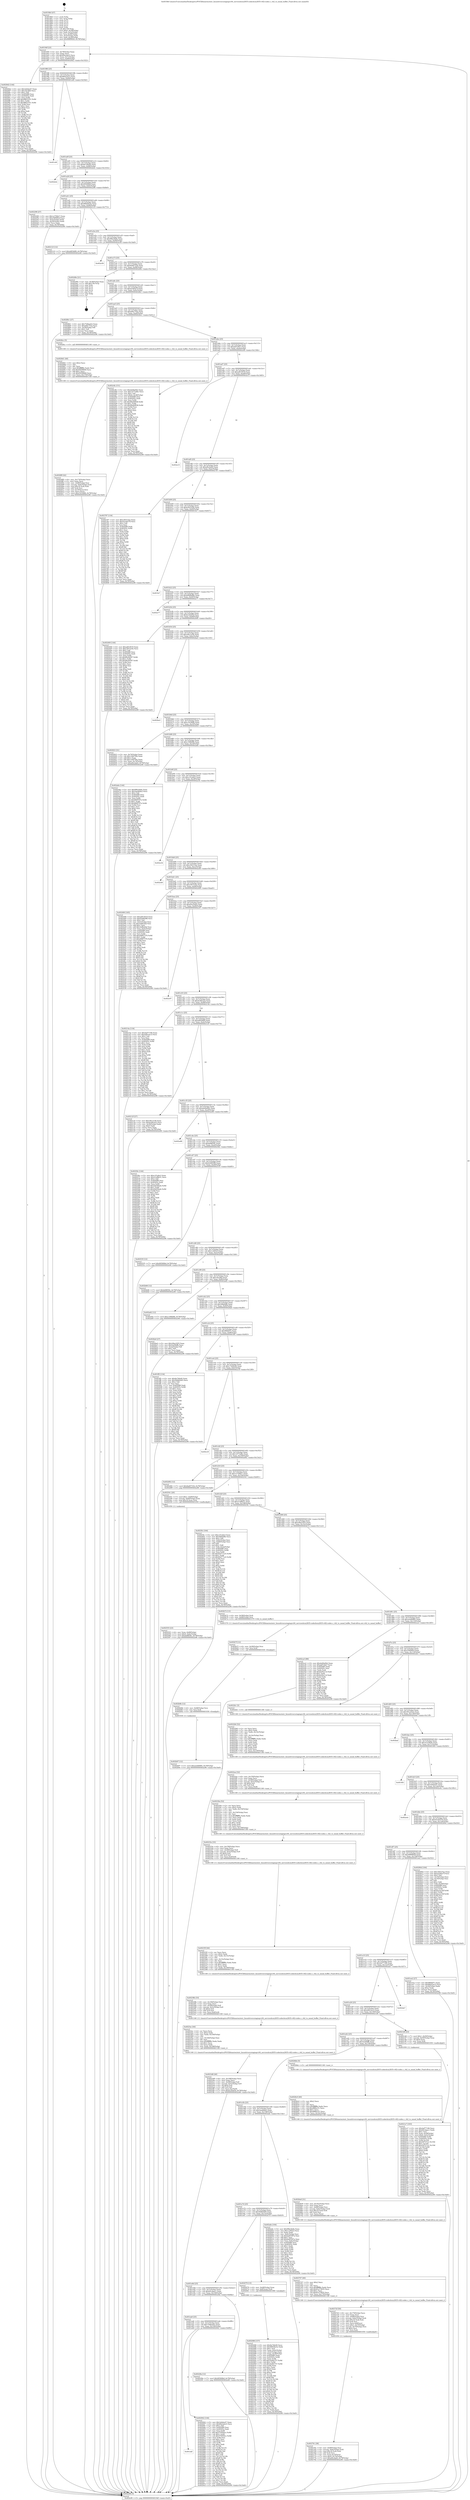 digraph "0x4019b0" {
  label = "0x4019b0 (/mnt/c/Users/mathe/Desktop/tcc/POCII/binaries/extr_linuxdriversstagingvc04_servicesbcm2835-codecbcm2835-v4l2-codec.c_vb2_to_mmal_buffer_Final-ollvm.out::main(0))"
  labelloc = "t"
  node[shape=record]

  Entry [label="",width=0.3,height=0.3,shape=circle,fillcolor=black,style=filled]
  "0x4019df" [label="{
     0x4019df [23]\l
     | [instrs]\l
     &nbsp;&nbsp;0x4019df \<+3\>: mov -0x78(%rbp),%eax\l
     &nbsp;&nbsp;0x4019e2 \<+2\>: mov %eax,%ecx\l
     &nbsp;&nbsp;0x4019e4 \<+6\>: sub $0x80a3a4c5,%ecx\l
     &nbsp;&nbsp;0x4019ea \<+3\>: mov %eax,-0x7c(%rbp)\l
     &nbsp;&nbsp;0x4019ed \<+3\>: mov %ecx,-0x80(%rbp)\l
     &nbsp;&nbsp;0x4019f0 \<+6\>: je 00000000004029d2 \<main+0x1022\>\l
  }"]
  "0x4029d2" [label="{
     0x4029d2 [144]\l
     | [instrs]\l
     &nbsp;&nbsp;0x4029d2 \<+5\>: mov $0x3efebe47,%eax\l
     &nbsp;&nbsp;0x4029d7 \<+5\>: mov $0x1fecdb0,%ecx\l
     &nbsp;&nbsp;0x4029dc \<+2\>: mov $0x1,%dl\l
     &nbsp;&nbsp;0x4029de \<+7\>: mov 0x405080,%esi\l
     &nbsp;&nbsp;0x4029e5 \<+7\>: mov 0x40505c,%edi\l
     &nbsp;&nbsp;0x4029ec \<+3\>: mov %esi,%r8d\l
     &nbsp;&nbsp;0x4029ef \<+7\>: add $0x98631f31,%r8d\l
     &nbsp;&nbsp;0x4029f6 \<+4\>: sub $0x1,%r8d\l
     &nbsp;&nbsp;0x4029fa \<+7\>: sub $0x98631f31,%r8d\l
     &nbsp;&nbsp;0x402a01 \<+4\>: imul %r8d,%esi\l
     &nbsp;&nbsp;0x402a05 \<+3\>: and $0x1,%esi\l
     &nbsp;&nbsp;0x402a08 \<+3\>: cmp $0x0,%esi\l
     &nbsp;&nbsp;0x402a0b \<+4\>: sete %r9b\l
     &nbsp;&nbsp;0x402a0f \<+3\>: cmp $0xa,%edi\l
     &nbsp;&nbsp;0x402a12 \<+4\>: setl %r10b\l
     &nbsp;&nbsp;0x402a16 \<+3\>: mov %r9b,%r11b\l
     &nbsp;&nbsp;0x402a19 \<+4\>: xor $0xff,%r11b\l
     &nbsp;&nbsp;0x402a1d \<+3\>: mov %r10b,%bl\l
     &nbsp;&nbsp;0x402a20 \<+3\>: xor $0xff,%bl\l
     &nbsp;&nbsp;0x402a23 \<+3\>: xor $0x0,%dl\l
     &nbsp;&nbsp;0x402a26 \<+3\>: mov %r11b,%r14b\l
     &nbsp;&nbsp;0x402a29 \<+4\>: and $0x0,%r14b\l
     &nbsp;&nbsp;0x402a2d \<+3\>: and %dl,%r9b\l
     &nbsp;&nbsp;0x402a30 \<+3\>: mov %bl,%r15b\l
     &nbsp;&nbsp;0x402a33 \<+4\>: and $0x0,%r15b\l
     &nbsp;&nbsp;0x402a37 \<+3\>: and %dl,%r10b\l
     &nbsp;&nbsp;0x402a3a \<+3\>: or %r9b,%r14b\l
     &nbsp;&nbsp;0x402a3d \<+3\>: or %r10b,%r15b\l
     &nbsp;&nbsp;0x402a40 \<+3\>: xor %r15b,%r14b\l
     &nbsp;&nbsp;0x402a43 \<+3\>: or %bl,%r11b\l
     &nbsp;&nbsp;0x402a46 \<+4\>: xor $0xff,%r11b\l
     &nbsp;&nbsp;0x402a4a \<+3\>: or $0x0,%dl\l
     &nbsp;&nbsp;0x402a4d \<+3\>: and %dl,%r11b\l
     &nbsp;&nbsp;0x402a50 \<+3\>: or %r11b,%r14b\l
     &nbsp;&nbsp;0x402a53 \<+4\>: test $0x1,%r14b\l
     &nbsp;&nbsp;0x402a57 \<+3\>: cmovne %ecx,%eax\l
     &nbsp;&nbsp;0x402a5a \<+3\>: mov %eax,-0x78(%rbp)\l
     &nbsp;&nbsp;0x402a5d \<+5\>: jmp 0000000000402e96 \<main+0x14e6\>\l
  }"]
  "0x4019f6" [label="{
     0x4019f6 [25]\l
     | [instrs]\l
     &nbsp;&nbsp;0x4019f6 \<+5\>: jmp 00000000004019fb \<main+0x4b\>\l
     &nbsp;&nbsp;0x4019fb \<+3\>: mov -0x7c(%rbp),%eax\l
     &nbsp;&nbsp;0x4019fe \<+5\>: sub $0x86422ec3,%eax\l
     &nbsp;&nbsp;0x401a03 \<+6\>: mov %eax,-0x84(%rbp)\l
     &nbsp;&nbsp;0x401a09 \<+6\>: je 0000000000401efd \<main+0x54d\>\l
  }"]
  Exit [label="",width=0.3,height=0.3,shape=circle,fillcolor=black,style=filled,peripheries=2]
  "0x401efd" [label="{
     0x401efd\l
  }", style=dashed]
  "0x401a0f" [label="{
     0x401a0f [25]\l
     | [instrs]\l
     &nbsp;&nbsp;0x401a0f \<+5\>: jmp 0000000000401a14 \<main+0x64\>\l
     &nbsp;&nbsp;0x401a14 \<+3\>: mov -0x7c(%rbp),%eax\l
     &nbsp;&nbsp;0x401a17 \<+5\>: sub $0x8a74fe00,%eax\l
     &nbsp;&nbsp;0x401a1c \<+6\>: mov %eax,-0x88(%rbp)\l
     &nbsp;&nbsp;0x401a22 \<+6\>: je 0000000000402dcb \<main+0x141b\>\l
  }"]
  "0x402b97" [label="{
     0x402b97 [12]\l
     | [instrs]\l
     &nbsp;&nbsp;0x402b97 \<+7\>: movl $0x2e446985,-0x78(%rbp)\l
     &nbsp;&nbsp;0x402b9e \<+5\>: jmp 0000000000402e96 \<main+0x14e6\>\l
  }"]
  "0x402dcb" [label="{
     0x402dcb\l
  }", style=dashed]
  "0x401a28" [label="{
     0x401a28 [25]\l
     | [instrs]\l
     &nbsp;&nbsp;0x401a28 \<+5\>: jmp 0000000000401a2d \<main+0x7d\>\l
     &nbsp;&nbsp;0x401a2d \<+3\>: mov -0x7c(%rbp),%eax\l
     &nbsp;&nbsp;0x401a30 \<+5\>: sub $0x90569fef,%eax\l
     &nbsp;&nbsp;0x401a35 \<+6\>: mov %eax,-0x8c(%rbp)\l
     &nbsp;&nbsp;0x401a3b \<+6\>: je 0000000000402296 \<main+0x8e6\>\l
  }"]
  "0x402b8b" [label="{
     0x402b8b [12]\l
     | [instrs]\l
     &nbsp;&nbsp;0x402b8b \<+4\>: mov -0x68(%rbp),%rsi\l
     &nbsp;&nbsp;0x402b8f \<+3\>: mov %rsi,%rdi\l
     &nbsp;&nbsp;0x402b92 \<+5\>: call 0000000000401030 \<free@plt\>\l
     | [calls]\l
     &nbsp;&nbsp;0x401030 \{1\} (unknown)\l
  }"]
  "0x402296" [label="{
     0x402296 [27]\l
     | [instrs]\l
     &nbsp;&nbsp;0x402296 \<+5\>: mov $0x1e758dc7,%eax\l
     &nbsp;&nbsp;0x40229b \<+5\>: mov $0x358066cf,%ecx\l
     &nbsp;&nbsp;0x4022a0 \<+3\>: mov -0x5c(%rbp),%edx\l
     &nbsp;&nbsp;0x4022a3 \<+3\>: cmp -0x50(%rbp),%edx\l
     &nbsp;&nbsp;0x4022a6 \<+3\>: cmovl %ecx,%eax\l
     &nbsp;&nbsp;0x4022a9 \<+3\>: mov %eax,-0x78(%rbp)\l
     &nbsp;&nbsp;0x4022ac \<+5\>: jmp 0000000000402e96 \<main+0x14e6\>\l
  }"]
  "0x401a41" [label="{
     0x401a41 [25]\l
     | [instrs]\l
     &nbsp;&nbsp;0x401a41 \<+5\>: jmp 0000000000401a46 \<main+0x96\>\l
     &nbsp;&nbsp;0x401a46 \<+3\>: mov -0x7c(%rbp),%eax\l
     &nbsp;&nbsp;0x401a49 \<+5\>: sub $0x96926e5e,%eax\l
     &nbsp;&nbsp;0x401a4e \<+6\>: mov %eax,-0x90(%rbp)\l
     &nbsp;&nbsp;0x401a54 \<+6\>: je 0000000000402123 \<main+0x773\>\l
  }"]
  "0x402b7f" [label="{
     0x402b7f [12]\l
     | [instrs]\l
     &nbsp;&nbsp;0x402b7f \<+4\>: mov -0x58(%rbp),%rsi\l
     &nbsp;&nbsp;0x402b83 \<+3\>: mov %rsi,%rdi\l
     &nbsp;&nbsp;0x402b86 \<+5\>: call 0000000000401030 \<free@plt\>\l
     | [calls]\l
     &nbsp;&nbsp;0x401030 \{1\} (unknown)\l
  }"]
  "0x402123" [label="{
     0x402123 [12]\l
     | [instrs]\l
     &nbsp;&nbsp;0x402123 \<+7\>: movl $0xddf346f0,-0x78(%rbp)\l
     &nbsp;&nbsp;0x40212a \<+5\>: jmp 0000000000402e96 \<main+0x14e6\>\l
  }"]
  "0x401a5a" [label="{
     0x401a5a [25]\l
     | [instrs]\l
     &nbsp;&nbsp;0x401a5a \<+5\>: jmp 0000000000401a5f \<main+0xaf\>\l
     &nbsp;&nbsp;0x401a5f \<+3\>: mov -0x7c(%rbp),%eax\l
     &nbsp;&nbsp;0x401a62 \<+5\>: sub $0x99bc9a8e,%eax\l
     &nbsp;&nbsp;0x401a67 \<+6\>: mov %eax,-0x94(%rbp)\l
     &nbsp;&nbsp;0x401a6d \<+6\>: je 0000000000402e58 \<main+0x14a8\>\l
  }"]
  "0x401ebf" [label="{
     0x401ebf\l
  }", style=dashed]
  "0x402e58" [label="{
     0x402e58\l
  }", style=dashed]
  "0x401a73" [label="{
     0x401a73 [25]\l
     | [instrs]\l
     &nbsp;&nbsp;0x401a73 \<+5\>: jmp 0000000000401a78 \<main+0xc8\>\l
     &nbsp;&nbsp;0x401a78 \<+3\>: mov -0x7c(%rbp),%eax\l
     &nbsp;&nbsp;0x401a7b \<+5\>: sub $0x9ad07334,%eax\l
     &nbsp;&nbsp;0x401a80 \<+6\>: mov %eax,-0x98(%rbp)\l
     &nbsp;&nbsp;0x401a86 \<+6\>: je 0000000000402d9e \<main+0x13ee\>\l
  }"]
  "0x402942" [label="{
     0x402942 [144]\l
     | [instrs]\l
     &nbsp;&nbsp;0x402942 \<+5\>: mov $0x3efebe47,%eax\l
     &nbsp;&nbsp;0x402947 \<+5\>: mov $0x80a3a4c5,%ecx\l
     &nbsp;&nbsp;0x40294c \<+2\>: mov $0x1,%dl\l
     &nbsp;&nbsp;0x40294e \<+7\>: mov 0x405080,%esi\l
     &nbsp;&nbsp;0x402955 \<+7\>: mov 0x40505c,%edi\l
     &nbsp;&nbsp;0x40295c \<+3\>: mov %esi,%r8d\l
     &nbsp;&nbsp;0x40295f \<+7\>: add $0x579564cc,%r8d\l
     &nbsp;&nbsp;0x402966 \<+4\>: sub $0x1,%r8d\l
     &nbsp;&nbsp;0x40296a \<+7\>: sub $0x579564cc,%r8d\l
     &nbsp;&nbsp;0x402971 \<+4\>: imul %r8d,%esi\l
     &nbsp;&nbsp;0x402975 \<+3\>: and $0x1,%esi\l
     &nbsp;&nbsp;0x402978 \<+3\>: cmp $0x0,%esi\l
     &nbsp;&nbsp;0x40297b \<+4\>: sete %r9b\l
     &nbsp;&nbsp;0x40297f \<+3\>: cmp $0xa,%edi\l
     &nbsp;&nbsp;0x402982 \<+4\>: setl %r10b\l
     &nbsp;&nbsp;0x402986 \<+3\>: mov %r9b,%r11b\l
     &nbsp;&nbsp;0x402989 \<+4\>: xor $0xff,%r11b\l
     &nbsp;&nbsp;0x40298d \<+3\>: mov %r10b,%bl\l
     &nbsp;&nbsp;0x402990 \<+3\>: xor $0xff,%bl\l
     &nbsp;&nbsp;0x402993 \<+3\>: xor $0x1,%dl\l
     &nbsp;&nbsp;0x402996 \<+3\>: mov %r11b,%r14b\l
     &nbsp;&nbsp;0x402999 \<+4\>: and $0xff,%r14b\l
     &nbsp;&nbsp;0x40299d \<+3\>: and %dl,%r9b\l
     &nbsp;&nbsp;0x4029a0 \<+3\>: mov %bl,%r15b\l
     &nbsp;&nbsp;0x4029a3 \<+4\>: and $0xff,%r15b\l
     &nbsp;&nbsp;0x4029a7 \<+3\>: and %dl,%r10b\l
     &nbsp;&nbsp;0x4029aa \<+3\>: or %r9b,%r14b\l
     &nbsp;&nbsp;0x4029ad \<+3\>: or %r10b,%r15b\l
     &nbsp;&nbsp;0x4029b0 \<+3\>: xor %r15b,%r14b\l
     &nbsp;&nbsp;0x4029b3 \<+3\>: or %bl,%r11b\l
     &nbsp;&nbsp;0x4029b6 \<+4\>: xor $0xff,%r11b\l
     &nbsp;&nbsp;0x4029ba \<+3\>: or $0x1,%dl\l
     &nbsp;&nbsp;0x4029bd \<+3\>: and %dl,%r11b\l
     &nbsp;&nbsp;0x4029c0 \<+3\>: or %r11b,%r14b\l
     &nbsp;&nbsp;0x4029c3 \<+4\>: test $0x1,%r14b\l
     &nbsp;&nbsp;0x4029c7 \<+3\>: cmovne %ecx,%eax\l
     &nbsp;&nbsp;0x4029ca \<+3\>: mov %eax,-0x78(%rbp)\l
     &nbsp;&nbsp;0x4029cd \<+5\>: jmp 0000000000402e96 \<main+0x14e6\>\l
  }"]
  "0x402d9e" [label="{
     0x402d9e [21]\l
     | [instrs]\l
     &nbsp;&nbsp;0x402d9e \<+3\>: mov -0x38(%rbp),%eax\l
     &nbsp;&nbsp;0x402da1 \<+7\>: add $0x158,%rsp\l
     &nbsp;&nbsp;0x402da8 \<+1\>: pop %rbx\l
     &nbsp;&nbsp;0x402da9 \<+2\>: pop %r12\l
     &nbsp;&nbsp;0x402dab \<+2\>: pop %r13\l
     &nbsp;&nbsp;0x402dad \<+2\>: pop %r14\l
     &nbsp;&nbsp;0x402daf \<+2\>: pop %r15\l
     &nbsp;&nbsp;0x402db1 \<+1\>: pop %rbp\l
     &nbsp;&nbsp;0x402db2 \<+1\>: ret\l
  }"]
  "0x401a8c" [label="{
     0x401a8c [25]\l
     | [instrs]\l
     &nbsp;&nbsp;0x401a8c \<+5\>: jmp 0000000000401a91 \<main+0xe1\>\l
     &nbsp;&nbsp;0x401a91 \<+3\>: mov -0x7c(%rbp),%eax\l
     &nbsp;&nbsp;0x401a94 \<+5\>: sub $0xa2285e7f,%eax\l
     &nbsp;&nbsp;0x401a99 \<+6\>: mov %eax,-0x9c(%rbp)\l
     &nbsp;&nbsp;0x401a9f \<+6\>: je 00000000004028b1 \<main+0xf01\>\l
  }"]
  "0x4028f9" [label="{
     0x4028f9 [42]\l
     | [instrs]\l
     &nbsp;&nbsp;0x4028f9 \<+6\>: mov -0x174(%rbp),%ecx\l
     &nbsp;&nbsp;0x4028ff \<+3\>: imul %eax,%ecx\l
     &nbsp;&nbsp;0x402902 \<+4\>: mov -0x68(%rbp),%rsi\l
     &nbsp;&nbsp;0x402906 \<+4\>: movslq -0x6c(%rbp),%rdi\l
     &nbsp;&nbsp;0x40290a \<+4\>: imul $0x18,%rdi,%rdi\l
     &nbsp;&nbsp;0x40290e \<+3\>: add %rdi,%rsi\l
     &nbsp;&nbsp;0x402911 \<+4\>: mov 0x10(%rsi),%rsi\l
     &nbsp;&nbsp;0x402915 \<+2\>: mov %ecx,(%rsi)\l
     &nbsp;&nbsp;0x402917 \<+7\>: movl $0xc1616bfb,-0x78(%rbp)\l
     &nbsp;&nbsp;0x40291e \<+5\>: jmp 0000000000402e96 \<main+0x14e6\>\l
  }"]
  "0x4028b1" [label="{
     0x4028b1 [27]\l
     | [instrs]\l
     &nbsp;&nbsp;0x4028b1 \<+5\>: mov $0x75dbeeb2,%eax\l
     &nbsp;&nbsp;0x4028b6 \<+5\>: mov $0xa94c75ea,%ecx\l
     &nbsp;&nbsp;0x4028bb \<+3\>: mov -0x29(%rbp),%dl\l
     &nbsp;&nbsp;0x4028be \<+3\>: test $0x1,%dl\l
     &nbsp;&nbsp;0x4028c1 \<+3\>: cmovne %ecx,%eax\l
     &nbsp;&nbsp;0x4028c4 \<+3\>: mov %eax,-0x78(%rbp)\l
     &nbsp;&nbsp;0x4028c7 \<+5\>: jmp 0000000000402e96 \<main+0x14e6\>\l
  }"]
  "0x401aa5" [label="{
     0x401aa5 [25]\l
     | [instrs]\l
     &nbsp;&nbsp;0x401aa5 \<+5\>: jmp 0000000000401aaa \<main+0xfa\>\l
     &nbsp;&nbsp;0x401aaa \<+3\>: mov -0x7c(%rbp),%eax\l
     &nbsp;&nbsp;0x401aad \<+5\>: sub $0xa94c75ea,%eax\l
     &nbsp;&nbsp;0x401ab2 \<+6\>: mov %eax,-0xa0(%rbp)\l
     &nbsp;&nbsp;0x401ab8 \<+6\>: je 00000000004028cc \<main+0xf1c\>\l
  }"]
  "0x4028d1" [label="{
     0x4028d1 [40]\l
     | [instrs]\l
     &nbsp;&nbsp;0x4028d1 \<+5\>: mov $0x2,%ecx\l
     &nbsp;&nbsp;0x4028d6 \<+1\>: cltd\l
     &nbsp;&nbsp;0x4028d7 \<+2\>: idiv %ecx\l
     &nbsp;&nbsp;0x4028d9 \<+6\>: imul $0xfffffffe,%edx,%ecx\l
     &nbsp;&nbsp;0x4028df \<+6\>: add $0x65f38849,%ecx\l
     &nbsp;&nbsp;0x4028e5 \<+3\>: add $0x1,%ecx\l
     &nbsp;&nbsp;0x4028e8 \<+6\>: sub $0x65f38849,%ecx\l
     &nbsp;&nbsp;0x4028ee \<+6\>: mov %ecx,-0x174(%rbp)\l
     &nbsp;&nbsp;0x4028f4 \<+5\>: call 0000000000401160 \<next_i\>\l
     | [calls]\l
     &nbsp;&nbsp;0x401160 \{1\} (/mnt/c/Users/mathe/Desktop/tcc/POCII/binaries/extr_linuxdriversstagingvc04_servicesbcm2835-codecbcm2835-v4l2-codec.c_vb2_to_mmal_buffer_Final-ollvm.out::next_i)\l
  }"]
  "0x4028cc" [label="{
     0x4028cc [5]\l
     | [instrs]\l
     &nbsp;&nbsp;0x4028cc \<+5\>: call 0000000000401160 \<next_i\>\l
     | [calls]\l
     &nbsp;&nbsp;0x401160 \{1\} (/mnt/c/Users/mathe/Desktop/tcc/POCII/binaries/extr_linuxdriversstagingvc04_servicesbcm2835-codecbcm2835-v4l2-codec.c_vb2_to_mmal_buffer_Final-ollvm.out::next_i)\l
  }"]
  "0x401abe" [label="{
     0x401abe [25]\l
     | [instrs]\l
     &nbsp;&nbsp;0x401abe \<+5\>: jmp 0000000000401ac3 \<main+0x113\>\l
     &nbsp;&nbsp;0x401ac3 \<+3\>: mov -0x7c(%rbp),%eax\l
     &nbsp;&nbsp;0x401ac6 \<+5\>: sub $0xabf7e8a7,%eax\l
     &nbsp;&nbsp;0x401acb \<+6\>: mov %eax,-0xa4(%rbp)\l
     &nbsp;&nbsp;0x401ad1 \<+6\>: je 0000000000402cfb \<main+0x134b\>\l
  }"]
  "0x402761" [label="{
     0x402761 [38]\l
     | [instrs]\l
     &nbsp;&nbsp;0x402761 \<+4\>: mov -0x68(%rbp),%rsi\l
     &nbsp;&nbsp;0x402765 \<+4\>: movslq -0x6c(%rbp),%rdi\l
     &nbsp;&nbsp;0x402769 \<+4\>: imul $0x18,%rdi,%rdi\l
     &nbsp;&nbsp;0x40276d \<+3\>: add %rdi,%rsi\l
     &nbsp;&nbsp;0x402770 \<+4\>: mov %rax,0x10(%rsi)\l
     &nbsp;&nbsp;0x402774 \<+7\>: movl $0x0,-0x74(%rbp)\l
     &nbsp;&nbsp;0x40277b \<+7\>: movl $0xaf4c4ab0,-0x78(%rbp)\l
     &nbsp;&nbsp;0x402782 \<+5\>: jmp 0000000000402e96 \<main+0x14e6\>\l
  }"]
  "0x402cfb" [label="{
     0x402cfb [151]\l
     | [instrs]\l
     &nbsp;&nbsp;0x402cfb \<+5\>: mov $0xde00a0b2,%eax\l
     &nbsp;&nbsp;0x402d00 \<+5\>: mov $0x1d77edbc,%ecx\l
     &nbsp;&nbsp;0x402d05 \<+2\>: mov $0x1,%dl\l
     &nbsp;&nbsp;0x402d07 \<+7\>: movl $0x0,-0x38(%rbp)\l
     &nbsp;&nbsp;0x402d0e \<+7\>: mov 0x405080,%esi\l
     &nbsp;&nbsp;0x402d15 \<+7\>: mov 0x40505c,%edi\l
     &nbsp;&nbsp;0x402d1c \<+3\>: mov %esi,%r8d\l
     &nbsp;&nbsp;0x402d1f \<+7\>: add $0x90eb9938,%r8d\l
     &nbsp;&nbsp;0x402d26 \<+4\>: sub $0x1,%r8d\l
     &nbsp;&nbsp;0x402d2a \<+7\>: sub $0x90eb9938,%r8d\l
     &nbsp;&nbsp;0x402d31 \<+4\>: imul %r8d,%esi\l
     &nbsp;&nbsp;0x402d35 \<+3\>: and $0x1,%esi\l
     &nbsp;&nbsp;0x402d38 \<+3\>: cmp $0x0,%esi\l
     &nbsp;&nbsp;0x402d3b \<+4\>: sete %r9b\l
     &nbsp;&nbsp;0x402d3f \<+3\>: cmp $0xa,%edi\l
     &nbsp;&nbsp;0x402d42 \<+4\>: setl %r10b\l
     &nbsp;&nbsp;0x402d46 \<+3\>: mov %r9b,%r11b\l
     &nbsp;&nbsp;0x402d49 \<+4\>: xor $0xff,%r11b\l
     &nbsp;&nbsp;0x402d4d \<+3\>: mov %r10b,%bl\l
     &nbsp;&nbsp;0x402d50 \<+3\>: xor $0xff,%bl\l
     &nbsp;&nbsp;0x402d53 \<+3\>: xor $0x0,%dl\l
     &nbsp;&nbsp;0x402d56 \<+3\>: mov %r11b,%r14b\l
     &nbsp;&nbsp;0x402d59 \<+4\>: and $0x0,%r14b\l
     &nbsp;&nbsp;0x402d5d \<+3\>: and %dl,%r9b\l
     &nbsp;&nbsp;0x402d60 \<+3\>: mov %bl,%r15b\l
     &nbsp;&nbsp;0x402d63 \<+4\>: and $0x0,%r15b\l
     &nbsp;&nbsp;0x402d67 \<+3\>: and %dl,%r10b\l
     &nbsp;&nbsp;0x402d6a \<+3\>: or %r9b,%r14b\l
     &nbsp;&nbsp;0x402d6d \<+3\>: or %r10b,%r15b\l
     &nbsp;&nbsp;0x402d70 \<+3\>: xor %r15b,%r14b\l
     &nbsp;&nbsp;0x402d73 \<+3\>: or %bl,%r11b\l
     &nbsp;&nbsp;0x402d76 \<+4\>: xor $0xff,%r11b\l
     &nbsp;&nbsp;0x402d7a \<+3\>: or $0x0,%dl\l
     &nbsp;&nbsp;0x402d7d \<+3\>: and %dl,%r11b\l
     &nbsp;&nbsp;0x402d80 \<+3\>: or %r11b,%r14b\l
     &nbsp;&nbsp;0x402d83 \<+4\>: test $0x1,%r14b\l
     &nbsp;&nbsp;0x402d87 \<+3\>: cmovne %ecx,%eax\l
     &nbsp;&nbsp;0x402d8a \<+3\>: mov %eax,-0x78(%rbp)\l
     &nbsp;&nbsp;0x402d8d \<+5\>: jmp 0000000000402e96 \<main+0x14e6\>\l
  }"]
  "0x401ad7" [label="{
     0x401ad7 [25]\l
     | [instrs]\l
     &nbsp;&nbsp;0x401ad7 \<+5\>: jmp 0000000000401adc \<main+0x12c\>\l
     &nbsp;&nbsp;0x401adc \<+3\>: mov -0x7c(%rbp),%eax\l
     &nbsp;&nbsp;0x401adf \<+5\>: sub $0xadf15618,%eax\l
     &nbsp;&nbsp;0x401ae4 \<+6\>: mov %eax,-0xa8(%rbp)\l
     &nbsp;&nbsp;0x401aea \<+6\>: je 0000000000402e15 \<main+0x1465\>\l
  }"]
  "0x40272f" [label="{
     0x40272f [50]\l
     | [instrs]\l
     &nbsp;&nbsp;0x40272f \<+6\>: mov -0x170(%rbp),%ecx\l
     &nbsp;&nbsp;0x402735 \<+3\>: imul %eax,%ecx\l
     &nbsp;&nbsp;0x402738 \<+4\>: mov -0x68(%rbp),%rsi\l
     &nbsp;&nbsp;0x40273c \<+4\>: movslq -0x6c(%rbp),%rdi\l
     &nbsp;&nbsp;0x402740 \<+4\>: imul $0x18,%rdi,%rdi\l
     &nbsp;&nbsp;0x402744 \<+3\>: add %rdi,%rsi\l
     &nbsp;&nbsp;0x402747 \<+3\>: mov %ecx,0x8(%rsi)\l
     &nbsp;&nbsp;0x40274a \<+7\>: movl $0x1,-0x70(%rbp)\l
     &nbsp;&nbsp;0x402751 \<+4\>: movslq -0x70(%rbp),%rsi\l
     &nbsp;&nbsp;0x402755 \<+4\>: shl $0x2,%rsi\l
     &nbsp;&nbsp;0x402759 \<+3\>: mov %rsi,%rdi\l
     &nbsp;&nbsp;0x40275c \<+5\>: call 0000000000401050 \<malloc@plt\>\l
     | [calls]\l
     &nbsp;&nbsp;0x401050 \{1\} (unknown)\l
  }"]
  "0x402e15" [label="{
     0x402e15\l
  }", style=dashed]
  "0x401af0" [label="{
     0x401af0 [25]\l
     | [instrs]\l
     &nbsp;&nbsp;0x401af0 \<+5\>: jmp 0000000000401af5 \<main+0x145\>\l
     &nbsp;&nbsp;0x401af5 \<+3\>: mov -0x7c(%rbp),%eax\l
     &nbsp;&nbsp;0x401af8 \<+5\>: sub $0xaf4c4ab0,%eax\l
     &nbsp;&nbsp;0x401afd \<+6\>: mov %eax,-0xac(%rbp)\l
     &nbsp;&nbsp;0x401b03 \<+6\>: je 0000000000402787 \<main+0xdd7\>\l
  }"]
  "0x402707" [label="{
     0x402707 [40]\l
     | [instrs]\l
     &nbsp;&nbsp;0x402707 \<+5\>: mov $0x2,%ecx\l
     &nbsp;&nbsp;0x40270c \<+1\>: cltd\l
     &nbsp;&nbsp;0x40270d \<+2\>: idiv %ecx\l
     &nbsp;&nbsp;0x40270f \<+6\>: imul $0xfffffffe,%edx,%ecx\l
     &nbsp;&nbsp;0x402715 \<+6\>: add $0x81a73655,%ecx\l
     &nbsp;&nbsp;0x40271b \<+3\>: add $0x1,%ecx\l
     &nbsp;&nbsp;0x40271e \<+6\>: sub $0x81a73655,%ecx\l
     &nbsp;&nbsp;0x402724 \<+6\>: mov %ecx,-0x170(%rbp)\l
     &nbsp;&nbsp;0x40272a \<+5\>: call 0000000000401160 \<next_i\>\l
     | [calls]\l
     &nbsp;&nbsp;0x401160 \{1\} (/mnt/c/Users/mathe/Desktop/tcc/POCII/binaries/extr_linuxdriversstagingvc04_servicesbcm2835-codecbcm2835-v4l2-codec.c_vb2_to_mmal_buffer_Final-ollvm.out::next_i)\l
  }"]
  "0x402787" [label="{
     0x402787 [134]\l
     | [instrs]\l
     &nbsp;&nbsp;0x402787 \<+5\>: mov $0xc56315ee,%eax\l
     &nbsp;&nbsp;0x40278c \<+5\>: mov $0x43c4d378,%ecx\l
     &nbsp;&nbsp;0x402791 \<+2\>: mov $0x1,%dl\l
     &nbsp;&nbsp;0x402793 \<+2\>: xor %esi,%esi\l
     &nbsp;&nbsp;0x402795 \<+7\>: mov 0x405080,%edi\l
     &nbsp;&nbsp;0x40279c \<+8\>: mov 0x40505c,%r8d\l
     &nbsp;&nbsp;0x4027a4 \<+3\>: sub $0x1,%esi\l
     &nbsp;&nbsp;0x4027a7 \<+3\>: mov %edi,%r9d\l
     &nbsp;&nbsp;0x4027aa \<+3\>: add %esi,%r9d\l
     &nbsp;&nbsp;0x4027ad \<+4\>: imul %r9d,%edi\l
     &nbsp;&nbsp;0x4027b1 \<+3\>: and $0x1,%edi\l
     &nbsp;&nbsp;0x4027b4 \<+3\>: cmp $0x0,%edi\l
     &nbsp;&nbsp;0x4027b7 \<+4\>: sete %r10b\l
     &nbsp;&nbsp;0x4027bb \<+4\>: cmp $0xa,%r8d\l
     &nbsp;&nbsp;0x4027bf \<+4\>: setl %r11b\l
     &nbsp;&nbsp;0x4027c3 \<+3\>: mov %r10b,%bl\l
     &nbsp;&nbsp;0x4027c6 \<+3\>: xor $0xff,%bl\l
     &nbsp;&nbsp;0x4027c9 \<+3\>: mov %r11b,%r14b\l
     &nbsp;&nbsp;0x4027cc \<+4\>: xor $0xff,%r14b\l
     &nbsp;&nbsp;0x4027d0 \<+3\>: xor $0x1,%dl\l
     &nbsp;&nbsp;0x4027d3 \<+3\>: mov %bl,%r15b\l
     &nbsp;&nbsp;0x4027d6 \<+4\>: and $0xff,%r15b\l
     &nbsp;&nbsp;0x4027da \<+3\>: and %dl,%r10b\l
     &nbsp;&nbsp;0x4027dd \<+3\>: mov %r14b,%r12b\l
     &nbsp;&nbsp;0x4027e0 \<+4\>: and $0xff,%r12b\l
     &nbsp;&nbsp;0x4027e4 \<+3\>: and %dl,%r11b\l
     &nbsp;&nbsp;0x4027e7 \<+3\>: or %r10b,%r15b\l
     &nbsp;&nbsp;0x4027ea \<+3\>: or %r11b,%r12b\l
     &nbsp;&nbsp;0x4027ed \<+3\>: xor %r12b,%r15b\l
     &nbsp;&nbsp;0x4027f0 \<+3\>: or %r14b,%bl\l
     &nbsp;&nbsp;0x4027f3 \<+3\>: xor $0xff,%bl\l
     &nbsp;&nbsp;0x4027f6 \<+3\>: or $0x1,%dl\l
     &nbsp;&nbsp;0x4027f9 \<+2\>: and %dl,%bl\l
     &nbsp;&nbsp;0x4027fb \<+3\>: or %bl,%r15b\l
     &nbsp;&nbsp;0x4027fe \<+4\>: test $0x1,%r15b\l
     &nbsp;&nbsp;0x402802 \<+3\>: cmovne %ecx,%eax\l
     &nbsp;&nbsp;0x402805 \<+3\>: mov %eax,-0x78(%rbp)\l
     &nbsp;&nbsp;0x402808 \<+5\>: jmp 0000000000402e96 \<main+0x14e6\>\l
  }"]
  "0x401b09" [label="{
     0x401b09 [25]\l
     | [instrs]\l
     &nbsp;&nbsp;0x401b09 \<+5\>: jmp 0000000000401b0e \<main+0x15e\>\l
     &nbsp;&nbsp;0x401b0e \<+3\>: mov -0x7c(%rbp),%eax\l
     &nbsp;&nbsp;0x401b11 \<+5\>: sub $0xb3031f26,%eax\l
     &nbsp;&nbsp;0x401b16 \<+6\>: mov %eax,-0xb0(%rbp)\l
     &nbsp;&nbsp;0x401b1c \<+6\>: je 0000000000401fe7 \<main+0x637\>\l
  }"]
  "0x4026e8" [label="{
     0x4026e8 [31]\l
     | [instrs]\l
     &nbsp;&nbsp;0x4026e8 \<+6\>: mov -0x16c(%rbp),%ecx\l
     &nbsp;&nbsp;0x4026ee \<+3\>: imul %eax,%ecx\l
     &nbsp;&nbsp;0x4026f1 \<+4\>: mov -0x68(%rbp),%rsi\l
     &nbsp;&nbsp;0x4026f5 \<+4\>: movslq -0x6c(%rbp),%rdi\l
     &nbsp;&nbsp;0x4026f9 \<+4\>: imul $0x18,%rdi,%rdi\l
     &nbsp;&nbsp;0x4026fd \<+3\>: add %rdi,%rsi\l
     &nbsp;&nbsp;0x402700 \<+2\>: mov %ecx,(%rsi)\l
     &nbsp;&nbsp;0x402702 \<+5\>: call 0000000000401160 \<next_i\>\l
     | [calls]\l
     &nbsp;&nbsp;0x401160 \{1\} (/mnt/c/Users/mathe/Desktop/tcc/POCII/binaries/extr_linuxdriversstagingvc04_servicesbcm2835-codecbcm2835-v4l2-codec.c_vb2_to_mmal_buffer_Final-ollvm.out::next_i)\l
  }"]
  "0x401fe7" [label="{
     0x401fe7\l
  }", style=dashed]
  "0x401b22" [label="{
     0x401b22 [25]\l
     | [instrs]\l
     &nbsp;&nbsp;0x401b22 \<+5\>: jmp 0000000000401b27 \<main+0x177\>\l
     &nbsp;&nbsp;0x401b27 \<+3\>: mov -0x7c(%rbp),%eax\l
     &nbsp;&nbsp;0x401b2a \<+5\>: sub $0xb899bdbb,%eax\l
     &nbsp;&nbsp;0x401b2f \<+6\>: mov %eax,-0xb4(%rbp)\l
     &nbsp;&nbsp;0x401b35 \<+6\>: je 0000000000402e77 \<main+0x14c7\>\l
  }"]
  "0x4026c0" [label="{
     0x4026c0 [40]\l
     | [instrs]\l
     &nbsp;&nbsp;0x4026c0 \<+5\>: mov $0x2,%ecx\l
     &nbsp;&nbsp;0x4026c5 \<+1\>: cltd\l
     &nbsp;&nbsp;0x4026c6 \<+2\>: idiv %ecx\l
     &nbsp;&nbsp;0x4026c8 \<+6\>: imul $0xfffffffe,%edx,%ecx\l
     &nbsp;&nbsp;0x4026ce \<+6\>: sub $0xdf86a1f1,%ecx\l
     &nbsp;&nbsp;0x4026d4 \<+3\>: add $0x1,%ecx\l
     &nbsp;&nbsp;0x4026d7 \<+6\>: add $0xdf86a1f1,%ecx\l
     &nbsp;&nbsp;0x4026dd \<+6\>: mov %ecx,-0x16c(%rbp)\l
     &nbsp;&nbsp;0x4026e3 \<+5\>: call 0000000000401160 \<next_i\>\l
     | [calls]\l
     &nbsp;&nbsp;0x401160 \{1\} (/mnt/c/Users/mathe/Desktop/tcc/POCII/binaries/extr_linuxdriversstagingvc04_servicesbcm2835-codecbcm2835-v4l2-codec.c_vb2_to_mmal_buffer_Final-ollvm.out::next_i)\l
  }"]
  "0x402e77" [label="{
     0x402e77\l
  }", style=dashed]
  "0x401b3b" [label="{
     0x401b3b [25]\l
     | [instrs]\l
     &nbsp;&nbsp;0x401b3b \<+5\>: jmp 0000000000401b40 \<main+0x190\>\l
     &nbsp;&nbsp;0x401b40 \<+3\>: mov -0x7c(%rbp),%eax\l
     &nbsp;&nbsp;0x401b43 \<+5\>: sub $0xbc20af3d,%eax\l
     &nbsp;&nbsp;0x401b48 \<+6\>: mov %eax,-0xb8(%rbp)\l
     &nbsp;&nbsp;0x401b4e \<+6\>: je 0000000000402400 \<main+0xa50\>\l
  }"]
  "0x402555" [label="{
     0x402555 [23]\l
     | [instrs]\l
     &nbsp;&nbsp;0x402555 \<+4\>: mov %rax,-0x68(%rbp)\l
     &nbsp;&nbsp;0x402559 \<+7\>: movl $0x0,-0x6c(%rbp)\l
     &nbsp;&nbsp;0x402560 \<+7\>: movl $0xfa98f39c,-0x78(%rbp)\l
     &nbsp;&nbsp;0x402567 \<+5\>: jmp 0000000000402e96 \<main+0x14e6\>\l
  }"]
  "0x402400" [label="{
     0x402400 [144]\l
     | [instrs]\l
     &nbsp;&nbsp;0x402400 \<+5\>: mov $0xadf15618,%eax\l
     &nbsp;&nbsp;0x402405 \<+5\>: mov $0xc5672c0e,%ecx\l
     &nbsp;&nbsp;0x40240a \<+2\>: mov $0x1,%dl\l
     &nbsp;&nbsp;0x40240c \<+7\>: mov 0x405080,%esi\l
     &nbsp;&nbsp;0x402413 \<+7\>: mov 0x40505c,%edi\l
     &nbsp;&nbsp;0x40241a \<+3\>: mov %esi,%r8d\l
     &nbsp;&nbsp;0x40241d \<+7\>: sub $0x80cfd397,%r8d\l
     &nbsp;&nbsp;0x402424 \<+4\>: sub $0x1,%r8d\l
     &nbsp;&nbsp;0x402428 \<+7\>: add $0x80cfd397,%r8d\l
     &nbsp;&nbsp;0x40242f \<+4\>: imul %r8d,%esi\l
     &nbsp;&nbsp;0x402433 \<+3\>: and $0x1,%esi\l
     &nbsp;&nbsp;0x402436 \<+3\>: cmp $0x0,%esi\l
     &nbsp;&nbsp;0x402439 \<+4\>: sete %r9b\l
     &nbsp;&nbsp;0x40243d \<+3\>: cmp $0xa,%edi\l
     &nbsp;&nbsp;0x402440 \<+4\>: setl %r10b\l
     &nbsp;&nbsp;0x402444 \<+3\>: mov %r9b,%r11b\l
     &nbsp;&nbsp;0x402447 \<+4\>: xor $0xff,%r11b\l
     &nbsp;&nbsp;0x40244b \<+3\>: mov %r10b,%bl\l
     &nbsp;&nbsp;0x40244e \<+3\>: xor $0xff,%bl\l
     &nbsp;&nbsp;0x402451 \<+3\>: xor $0x0,%dl\l
     &nbsp;&nbsp;0x402454 \<+3\>: mov %r11b,%r14b\l
     &nbsp;&nbsp;0x402457 \<+4\>: and $0x0,%r14b\l
     &nbsp;&nbsp;0x40245b \<+3\>: and %dl,%r9b\l
     &nbsp;&nbsp;0x40245e \<+3\>: mov %bl,%r15b\l
     &nbsp;&nbsp;0x402461 \<+4\>: and $0x0,%r15b\l
     &nbsp;&nbsp;0x402465 \<+3\>: and %dl,%r10b\l
     &nbsp;&nbsp;0x402468 \<+3\>: or %r9b,%r14b\l
     &nbsp;&nbsp;0x40246b \<+3\>: or %r10b,%r15b\l
     &nbsp;&nbsp;0x40246e \<+3\>: xor %r15b,%r14b\l
     &nbsp;&nbsp;0x402471 \<+3\>: or %bl,%r11b\l
     &nbsp;&nbsp;0x402474 \<+4\>: xor $0xff,%r11b\l
     &nbsp;&nbsp;0x402478 \<+3\>: or $0x0,%dl\l
     &nbsp;&nbsp;0x40247b \<+3\>: and %dl,%r11b\l
     &nbsp;&nbsp;0x40247e \<+3\>: or %r11b,%r14b\l
     &nbsp;&nbsp;0x402481 \<+4\>: test $0x1,%r14b\l
     &nbsp;&nbsp;0x402485 \<+3\>: cmovne %ecx,%eax\l
     &nbsp;&nbsp;0x402488 \<+3\>: mov %eax,-0x78(%rbp)\l
     &nbsp;&nbsp;0x40248b \<+5\>: jmp 0000000000402e96 \<main+0x14e6\>\l
  }"]
  "0x401b54" [label="{
     0x401b54 [25]\l
     | [instrs]\l
     &nbsp;&nbsp;0x401b54 \<+5\>: jmp 0000000000401b59 \<main+0x1a9\>\l
     &nbsp;&nbsp;0x401b59 \<+3\>: mov -0x7c(%rbp),%eax\l
     &nbsp;&nbsp;0x401b5c \<+5\>: sub $0xc0b1ce36,%eax\l
     &nbsp;&nbsp;0x401b61 \<+6\>: mov %eax,-0xbc(%rbp)\l
     &nbsp;&nbsp;0x401b67 \<+6\>: je 0000000000402ba3 \<main+0x11f3\>\l
  }"]
  "0x4023d8" [label="{
     0x4023d8 [40]\l
     | [instrs]\l
     &nbsp;&nbsp;0x4023d8 \<+6\>: mov -0x168(%rbp),%ecx\l
     &nbsp;&nbsp;0x4023de \<+3\>: imul %eax,%ecx\l
     &nbsp;&nbsp;0x4023e1 \<+4\>: mov -0x58(%rbp),%r8\l
     &nbsp;&nbsp;0x4023e5 \<+4\>: movslq -0x5c(%rbp),%r9\l
     &nbsp;&nbsp;0x4023e9 \<+4\>: shl $0x4,%r9\l
     &nbsp;&nbsp;0x4023ed \<+3\>: add %r9,%r8\l
     &nbsp;&nbsp;0x4023f0 \<+4\>: mov %ecx,0xc(%r8)\l
     &nbsp;&nbsp;0x4023f4 \<+7\>: movl $0xbc20af3d,-0x78(%rbp)\l
     &nbsp;&nbsp;0x4023fb \<+5\>: jmp 0000000000402e96 \<main+0x14e6\>\l
  }"]
  "0x402ba3" [label="{
     0x402ba3\l
  }", style=dashed]
  "0x401b6d" [label="{
     0x401b6d [25]\l
     | [instrs]\l
     &nbsp;&nbsp;0x401b6d \<+5\>: jmp 0000000000401b72 \<main+0x1c2\>\l
     &nbsp;&nbsp;0x401b72 \<+3\>: mov -0x7c(%rbp),%eax\l
     &nbsp;&nbsp;0x401b75 \<+5\>: sub $0xc1616bfb,%eax\l
     &nbsp;&nbsp;0x401b7a \<+6\>: mov %eax,-0xc0(%rbp)\l
     &nbsp;&nbsp;0x401b80 \<+6\>: je 0000000000402923 \<main+0xf73\>\l
  }"]
  "0x4023ac" [label="{
     0x4023ac [44]\l
     | [instrs]\l
     &nbsp;&nbsp;0x4023ac \<+2\>: xor %ecx,%ecx\l
     &nbsp;&nbsp;0x4023ae \<+5\>: mov $0x2,%edx\l
     &nbsp;&nbsp;0x4023b3 \<+6\>: mov %edx,-0x164(%rbp)\l
     &nbsp;&nbsp;0x4023b9 \<+1\>: cltd\l
     &nbsp;&nbsp;0x4023ba \<+6\>: mov -0x164(%rbp),%esi\l
     &nbsp;&nbsp;0x4023c0 \<+2\>: idiv %esi\l
     &nbsp;&nbsp;0x4023c2 \<+6\>: imul $0xfffffffe,%edx,%edx\l
     &nbsp;&nbsp;0x4023c8 \<+3\>: sub $0x1,%ecx\l
     &nbsp;&nbsp;0x4023cb \<+2\>: sub %ecx,%edx\l
     &nbsp;&nbsp;0x4023cd \<+6\>: mov %edx,-0x168(%rbp)\l
     &nbsp;&nbsp;0x4023d3 \<+5\>: call 0000000000401160 \<next_i\>\l
     | [calls]\l
     &nbsp;&nbsp;0x401160 \{1\} (/mnt/c/Users/mathe/Desktop/tcc/POCII/binaries/extr_linuxdriversstagingvc04_servicesbcm2835-codecbcm2835-v4l2-codec.c_vb2_to_mmal_buffer_Final-ollvm.out::next_i)\l
  }"]
  "0x402923" [label="{
     0x402923 [31]\l
     | [instrs]\l
     &nbsp;&nbsp;0x402923 \<+3\>: mov -0x74(%rbp),%eax\l
     &nbsp;&nbsp;0x402926 \<+5\>: sub $0x12b67f4a,%eax\l
     &nbsp;&nbsp;0x40292b \<+3\>: add $0x1,%eax\l
     &nbsp;&nbsp;0x40292e \<+5\>: add $0x12b67f4a,%eax\l
     &nbsp;&nbsp;0x402933 \<+3\>: mov %eax,-0x74(%rbp)\l
     &nbsp;&nbsp;0x402936 \<+7\>: movl $0xaf4c4ab0,-0x78(%rbp)\l
     &nbsp;&nbsp;0x40293d \<+5\>: jmp 0000000000402e96 \<main+0x14e6\>\l
  }"]
  "0x401b86" [label="{
     0x401b86 [25]\l
     | [instrs]\l
     &nbsp;&nbsp;0x401b86 \<+5\>: jmp 0000000000401b8b \<main+0x1db\>\l
     &nbsp;&nbsp;0x401b8b \<+3\>: mov -0x7c(%rbp),%eax\l
     &nbsp;&nbsp;0x401b8e \<+5\>: sub $0xc199b6fb,%eax\l
     &nbsp;&nbsp;0x401b93 \<+6\>: mov %eax,-0xc4(%rbp)\l
     &nbsp;&nbsp;0x401b99 \<+6\>: je 0000000000402a6e \<main+0x10be\>\l
  }"]
  "0x40238b" [label="{
     0x40238b [33]\l
     | [instrs]\l
     &nbsp;&nbsp;0x40238b \<+6\>: mov -0x160(%rbp),%ecx\l
     &nbsp;&nbsp;0x402391 \<+3\>: imul %eax,%ecx\l
     &nbsp;&nbsp;0x402394 \<+4\>: mov -0x58(%rbp),%r8\l
     &nbsp;&nbsp;0x402398 \<+4\>: movslq -0x5c(%rbp),%r9\l
     &nbsp;&nbsp;0x40239c \<+4\>: shl $0x4,%r9\l
     &nbsp;&nbsp;0x4023a0 \<+3\>: add %r9,%r8\l
     &nbsp;&nbsp;0x4023a3 \<+4\>: mov %ecx,0x8(%r8)\l
     &nbsp;&nbsp;0x4023a7 \<+5\>: call 0000000000401160 \<next_i\>\l
     | [calls]\l
     &nbsp;&nbsp;0x401160 \{1\} (/mnt/c/Users/mathe/Desktop/tcc/POCII/binaries/extr_linuxdriversstagingvc04_servicesbcm2835-codecbcm2835-v4l2-codec.c_vb2_to_mmal_buffer_Final-ollvm.out::next_i)\l
  }"]
  "0x402a6e" [label="{
     0x402a6e [144]\l
     | [instrs]\l
     &nbsp;&nbsp;0x402a6e \<+5\>: mov $0x99bc9a8e,%eax\l
     &nbsp;&nbsp;0x402a73 \<+5\>: mov $0x5aa46da3,%ecx\l
     &nbsp;&nbsp;0x402a78 \<+2\>: mov $0x1,%dl\l
     &nbsp;&nbsp;0x402a7a \<+7\>: mov 0x405080,%esi\l
     &nbsp;&nbsp;0x402a81 \<+7\>: mov 0x40505c,%edi\l
     &nbsp;&nbsp;0x402a88 \<+3\>: mov %esi,%r8d\l
     &nbsp;&nbsp;0x402a8b \<+7\>: sub $0x660f707e,%r8d\l
     &nbsp;&nbsp;0x402a92 \<+4\>: sub $0x1,%r8d\l
     &nbsp;&nbsp;0x402a96 \<+7\>: add $0x660f707e,%r8d\l
     &nbsp;&nbsp;0x402a9d \<+4\>: imul %r8d,%esi\l
     &nbsp;&nbsp;0x402aa1 \<+3\>: and $0x1,%esi\l
     &nbsp;&nbsp;0x402aa4 \<+3\>: cmp $0x0,%esi\l
     &nbsp;&nbsp;0x402aa7 \<+4\>: sete %r9b\l
     &nbsp;&nbsp;0x402aab \<+3\>: cmp $0xa,%edi\l
     &nbsp;&nbsp;0x402aae \<+4\>: setl %r10b\l
     &nbsp;&nbsp;0x402ab2 \<+3\>: mov %r9b,%r11b\l
     &nbsp;&nbsp;0x402ab5 \<+4\>: xor $0xff,%r11b\l
     &nbsp;&nbsp;0x402ab9 \<+3\>: mov %r10b,%bl\l
     &nbsp;&nbsp;0x402abc \<+3\>: xor $0xff,%bl\l
     &nbsp;&nbsp;0x402abf \<+3\>: xor $0x1,%dl\l
     &nbsp;&nbsp;0x402ac2 \<+3\>: mov %r11b,%r14b\l
     &nbsp;&nbsp;0x402ac5 \<+4\>: and $0xff,%r14b\l
     &nbsp;&nbsp;0x402ac9 \<+3\>: and %dl,%r9b\l
     &nbsp;&nbsp;0x402acc \<+3\>: mov %bl,%r15b\l
     &nbsp;&nbsp;0x402acf \<+4\>: and $0xff,%r15b\l
     &nbsp;&nbsp;0x402ad3 \<+3\>: and %dl,%r10b\l
     &nbsp;&nbsp;0x402ad6 \<+3\>: or %r9b,%r14b\l
     &nbsp;&nbsp;0x402ad9 \<+3\>: or %r10b,%r15b\l
     &nbsp;&nbsp;0x402adc \<+3\>: xor %r15b,%r14b\l
     &nbsp;&nbsp;0x402adf \<+3\>: or %bl,%r11b\l
     &nbsp;&nbsp;0x402ae2 \<+4\>: xor $0xff,%r11b\l
     &nbsp;&nbsp;0x402ae6 \<+3\>: or $0x1,%dl\l
     &nbsp;&nbsp;0x402ae9 \<+3\>: and %dl,%r11b\l
     &nbsp;&nbsp;0x402aec \<+3\>: or %r11b,%r14b\l
     &nbsp;&nbsp;0x402aef \<+4\>: test $0x1,%r14b\l
     &nbsp;&nbsp;0x402af3 \<+3\>: cmovne %ecx,%eax\l
     &nbsp;&nbsp;0x402af6 \<+3\>: mov %eax,-0x78(%rbp)\l
     &nbsp;&nbsp;0x402af9 \<+5\>: jmp 0000000000402e96 \<main+0x14e6\>\l
  }"]
  "0x401b9f" [label="{
     0x401b9f [25]\l
     | [instrs]\l
     &nbsp;&nbsp;0x401b9f \<+5\>: jmp 0000000000401ba4 \<main+0x1f4\>\l
     &nbsp;&nbsp;0x401ba4 \<+3\>: mov -0x7c(%rbp),%eax\l
     &nbsp;&nbsp;0x401ba7 \<+5\>: sub $0xc1f1a6e3,%eax\l
     &nbsp;&nbsp;0x401bac \<+6\>: mov %eax,-0xc8(%rbp)\l
     &nbsp;&nbsp;0x401bb2 \<+6\>: je 0000000000402e34 \<main+0x1484\>\l
  }"]
  "0x40235f" [label="{
     0x40235f [44]\l
     | [instrs]\l
     &nbsp;&nbsp;0x40235f \<+2\>: xor %ecx,%ecx\l
     &nbsp;&nbsp;0x402361 \<+5\>: mov $0x2,%edx\l
     &nbsp;&nbsp;0x402366 \<+6\>: mov %edx,-0x15c(%rbp)\l
     &nbsp;&nbsp;0x40236c \<+1\>: cltd\l
     &nbsp;&nbsp;0x40236d \<+6\>: mov -0x15c(%rbp),%esi\l
     &nbsp;&nbsp;0x402373 \<+2\>: idiv %esi\l
     &nbsp;&nbsp;0x402375 \<+6\>: imul $0xfffffffe,%edx,%edx\l
     &nbsp;&nbsp;0x40237b \<+3\>: sub $0x1,%ecx\l
     &nbsp;&nbsp;0x40237e \<+2\>: sub %ecx,%edx\l
     &nbsp;&nbsp;0x402380 \<+6\>: mov %edx,-0x160(%rbp)\l
     &nbsp;&nbsp;0x402386 \<+5\>: call 0000000000401160 \<next_i\>\l
     | [calls]\l
     &nbsp;&nbsp;0x401160 \{1\} (/mnt/c/Users/mathe/Desktop/tcc/POCII/binaries/extr_linuxdriversstagingvc04_servicesbcm2835-codecbcm2835-v4l2-codec.c_vb2_to_mmal_buffer_Final-ollvm.out::next_i)\l
  }"]
  "0x402e34" [label="{
     0x402e34\l
  }", style=dashed]
  "0x401bb8" [label="{
     0x401bb8 [25]\l
     | [instrs]\l
     &nbsp;&nbsp;0x401bb8 \<+5\>: jmp 0000000000401bbd \<main+0x20d\>\l
     &nbsp;&nbsp;0x401bbd \<+3\>: mov -0x7c(%rbp),%eax\l
     &nbsp;&nbsp;0x401bc0 \<+5\>: sub $0xc56315ee,%eax\l
     &nbsp;&nbsp;0x401bc5 \<+6\>: mov %eax,-0xcc(%rbp)\l
     &nbsp;&nbsp;0x401bcb \<+6\>: je 0000000000402e40 \<main+0x1490\>\l
  }"]
  "0x40233e" [label="{
     0x40233e [33]\l
     | [instrs]\l
     &nbsp;&nbsp;0x40233e \<+6\>: mov -0x158(%rbp),%ecx\l
     &nbsp;&nbsp;0x402344 \<+3\>: imul %eax,%ecx\l
     &nbsp;&nbsp;0x402347 \<+4\>: mov -0x58(%rbp),%r8\l
     &nbsp;&nbsp;0x40234b \<+4\>: movslq -0x5c(%rbp),%r9\l
     &nbsp;&nbsp;0x40234f \<+4\>: shl $0x4,%r9\l
     &nbsp;&nbsp;0x402353 \<+3\>: add %r9,%r8\l
     &nbsp;&nbsp;0x402356 \<+4\>: mov %ecx,0x4(%r8)\l
     &nbsp;&nbsp;0x40235a \<+5\>: call 0000000000401160 \<next_i\>\l
     | [calls]\l
     &nbsp;&nbsp;0x401160 \{1\} (/mnt/c/Users/mathe/Desktop/tcc/POCII/binaries/extr_linuxdriversstagingvc04_servicesbcm2835-codecbcm2835-v4l2-codec.c_vb2_to_mmal_buffer_Final-ollvm.out::next_i)\l
  }"]
  "0x402e40" [label="{
     0x402e40\l
  }", style=dashed]
  "0x401bd1" [label="{
     0x401bd1 [25]\l
     | [instrs]\l
     &nbsp;&nbsp;0x401bd1 \<+5\>: jmp 0000000000401bd6 \<main+0x226\>\l
     &nbsp;&nbsp;0x401bd6 \<+3\>: mov -0x7c(%rbp),%eax\l
     &nbsp;&nbsp;0x401bd9 \<+5\>: sub $0xc5672c0e,%eax\l
     &nbsp;&nbsp;0x401bde \<+6\>: mov %eax,-0xd0(%rbp)\l
     &nbsp;&nbsp;0x401be4 \<+6\>: je 0000000000402490 \<main+0xae0\>\l
  }"]
  "0x40230a" [label="{
     0x40230a [52]\l
     | [instrs]\l
     &nbsp;&nbsp;0x40230a \<+2\>: xor %ecx,%ecx\l
     &nbsp;&nbsp;0x40230c \<+5\>: mov $0x2,%edx\l
     &nbsp;&nbsp;0x402311 \<+6\>: mov %edx,-0x154(%rbp)\l
     &nbsp;&nbsp;0x402317 \<+1\>: cltd\l
     &nbsp;&nbsp;0x402318 \<+6\>: mov -0x154(%rbp),%esi\l
     &nbsp;&nbsp;0x40231e \<+2\>: idiv %esi\l
     &nbsp;&nbsp;0x402320 \<+6\>: imul $0xfffffffe,%edx,%edx\l
     &nbsp;&nbsp;0x402326 \<+2\>: mov %ecx,%edi\l
     &nbsp;&nbsp;0x402328 \<+2\>: sub %edx,%edi\l
     &nbsp;&nbsp;0x40232a \<+2\>: mov %ecx,%edx\l
     &nbsp;&nbsp;0x40232c \<+3\>: sub $0x1,%edx\l
     &nbsp;&nbsp;0x40232f \<+2\>: add %edx,%edi\l
     &nbsp;&nbsp;0x402331 \<+2\>: sub %edi,%ecx\l
     &nbsp;&nbsp;0x402333 \<+6\>: mov %ecx,-0x158(%rbp)\l
     &nbsp;&nbsp;0x402339 \<+5\>: call 0000000000401160 \<next_i\>\l
     | [calls]\l
     &nbsp;&nbsp;0x401160 \{1\} (/mnt/c/Users/mathe/Desktop/tcc/POCII/binaries/extr_linuxdriversstagingvc04_servicesbcm2835-codecbcm2835-v4l2-codec.c_vb2_to_mmal_buffer_Final-ollvm.out::next_i)\l
  }"]
  "0x402490" [label="{
     0x402490 [165]\l
     | [instrs]\l
     &nbsp;&nbsp;0x402490 \<+5\>: mov $0xadf15618,%eax\l
     &nbsp;&nbsp;0x402495 \<+5\>: mov $0xfcb99388,%ecx\l
     &nbsp;&nbsp;0x40249a \<+2\>: mov $0x1,%dl\l
     &nbsp;&nbsp;0x40249c \<+3\>: mov -0x5c(%rbp),%esi\l
     &nbsp;&nbsp;0x40249f \<+6\>: sub $0x3e8fe2bd,%esi\l
     &nbsp;&nbsp;0x4024a5 \<+3\>: add $0x1,%esi\l
     &nbsp;&nbsp;0x4024a8 \<+6\>: add $0x3e8fe2bd,%esi\l
     &nbsp;&nbsp;0x4024ae \<+3\>: mov %esi,-0x5c(%rbp)\l
     &nbsp;&nbsp;0x4024b1 \<+7\>: mov 0x405080,%esi\l
     &nbsp;&nbsp;0x4024b8 \<+7\>: mov 0x40505c,%edi\l
     &nbsp;&nbsp;0x4024bf \<+3\>: mov %esi,%r8d\l
     &nbsp;&nbsp;0x4024c2 \<+7\>: add $0xe9997370,%r8d\l
     &nbsp;&nbsp;0x4024c9 \<+4\>: sub $0x1,%r8d\l
     &nbsp;&nbsp;0x4024cd \<+7\>: sub $0xe9997370,%r8d\l
     &nbsp;&nbsp;0x4024d4 \<+4\>: imul %r8d,%esi\l
     &nbsp;&nbsp;0x4024d8 \<+3\>: and $0x1,%esi\l
     &nbsp;&nbsp;0x4024db \<+3\>: cmp $0x0,%esi\l
     &nbsp;&nbsp;0x4024de \<+4\>: sete %r9b\l
     &nbsp;&nbsp;0x4024e2 \<+3\>: cmp $0xa,%edi\l
     &nbsp;&nbsp;0x4024e5 \<+4\>: setl %r10b\l
     &nbsp;&nbsp;0x4024e9 \<+3\>: mov %r9b,%r11b\l
     &nbsp;&nbsp;0x4024ec \<+4\>: xor $0xff,%r11b\l
     &nbsp;&nbsp;0x4024f0 \<+3\>: mov %r10b,%bl\l
     &nbsp;&nbsp;0x4024f3 \<+3\>: xor $0xff,%bl\l
     &nbsp;&nbsp;0x4024f6 \<+3\>: xor $0x0,%dl\l
     &nbsp;&nbsp;0x4024f9 \<+3\>: mov %r11b,%r14b\l
     &nbsp;&nbsp;0x4024fc \<+4\>: and $0x0,%r14b\l
     &nbsp;&nbsp;0x402500 \<+3\>: and %dl,%r9b\l
     &nbsp;&nbsp;0x402503 \<+3\>: mov %bl,%r15b\l
     &nbsp;&nbsp;0x402506 \<+4\>: and $0x0,%r15b\l
     &nbsp;&nbsp;0x40250a \<+3\>: and %dl,%r10b\l
     &nbsp;&nbsp;0x40250d \<+3\>: or %r9b,%r14b\l
     &nbsp;&nbsp;0x402510 \<+3\>: or %r10b,%r15b\l
     &nbsp;&nbsp;0x402513 \<+3\>: xor %r15b,%r14b\l
     &nbsp;&nbsp;0x402516 \<+3\>: or %bl,%r11b\l
     &nbsp;&nbsp;0x402519 \<+4\>: xor $0xff,%r11b\l
     &nbsp;&nbsp;0x40251d \<+3\>: or $0x0,%dl\l
     &nbsp;&nbsp;0x402520 \<+3\>: and %dl,%r11b\l
     &nbsp;&nbsp;0x402523 \<+3\>: or %r11b,%r14b\l
     &nbsp;&nbsp;0x402526 \<+4\>: test $0x1,%r14b\l
     &nbsp;&nbsp;0x40252a \<+3\>: cmovne %ecx,%eax\l
     &nbsp;&nbsp;0x40252d \<+3\>: mov %eax,-0x78(%rbp)\l
     &nbsp;&nbsp;0x402530 \<+5\>: jmp 0000000000402e96 \<main+0x14e6\>\l
  }"]
  "0x401bea" [label="{
     0x401bea [25]\l
     | [instrs]\l
     &nbsp;&nbsp;0x401bea \<+5\>: jmp 0000000000401bef \<main+0x23f\>\l
     &nbsp;&nbsp;0x401bef \<+3\>: mov -0x7c(%rbp),%eax\l
     &nbsp;&nbsp;0x401bf2 \<+5\>: sub $0xd5e35ad3,%eax\l
     &nbsp;&nbsp;0x401bf7 \<+6\>: mov %eax,-0xd4(%rbp)\l
     &nbsp;&nbsp;0x401bfd \<+6\>: je 0000000000402c97 \<main+0x12e7\>\l
  }"]
  "0x4022ea" [label="{
     0x4022ea [32]\l
     | [instrs]\l
     &nbsp;&nbsp;0x4022ea \<+6\>: mov -0x150(%rbp),%ecx\l
     &nbsp;&nbsp;0x4022f0 \<+3\>: imul %eax,%ecx\l
     &nbsp;&nbsp;0x4022f3 \<+4\>: mov -0x58(%rbp),%r8\l
     &nbsp;&nbsp;0x4022f7 \<+4\>: movslq -0x5c(%rbp),%r9\l
     &nbsp;&nbsp;0x4022fb \<+4\>: shl $0x4,%r9\l
     &nbsp;&nbsp;0x4022ff \<+3\>: add %r9,%r8\l
     &nbsp;&nbsp;0x402302 \<+3\>: mov %ecx,(%r8)\l
     &nbsp;&nbsp;0x402305 \<+5\>: call 0000000000401160 \<next_i\>\l
     | [calls]\l
     &nbsp;&nbsp;0x401160 \{1\} (/mnt/c/Users/mathe/Desktop/tcc/POCII/binaries/extr_linuxdriversstagingvc04_servicesbcm2835-codecbcm2835-v4l2-codec.c_vb2_to_mmal_buffer_Final-ollvm.out::next_i)\l
  }"]
  "0x402c97" [label="{
     0x402c97\l
  }", style=dashed]
  "0x401c03" [label="{
     0x401c03 [25]\l
     | [instrs]\l
     &nbsp;&nbsp;0x401c03 \<+5\>: jmp 0000000000401c08 \<main+0x258\>\l
     &nbsp;&nbsp;0x401c08 \<+3\>: mov -0x7c(%rbp),%eax\l
     &nbsp;&nbsp;0x401c0b \<+5\>: sub $0xdc48ca22,%eax\l
     &nbsp;&nbsp;0x401c10 \<+6\>: mov %eax,-0xd8(%rbp)\l
     &nbsp;&nbsp;0x401c16 \<+6\>: je 000000000040214a \<main+0x79a\>\l
  }"]
  "0x4022b6" [label="{
     0x4022b6 [52]\l
     | [instrs]\l
     &nbsp;&nbsp;0x4022b6 \<+2\>: xor %ecx,%ecx\l
     &nbsp;&nbsp;0x4022b8 \<+5\>: mov $0x2,%edx\l
     &nbsp;&nbsp;0x4022bd \<+6\>: mov %edx,-0x14c(%rbp)\l
     &nbsp;&nbsp;0x4022c3 \<+1\>: cltd\l
     &nbsp;&nbsp;0x4022c4 \<+6\>: mov -0x14c(%rbp),%esi\l
     &nbsp;&nbsp;0x4022ca \<+2\>: idiv %esi\l
     &nbsp;&nbsp;0x4022cc \<+6\>: imul $0xfffffffe,%edx,%edx\l
     &nbsp;&nbsp;0x4022d2 \<+2\>: mov %ecx,%edi\l
     &nbsp;&nbsp;0x4022d4 \<+2\>: sub %edx,%edi\l
     &nbsp;&nbsp;0x4022d6 \<+2\>: mov %ecx,%edx\l
     &nbsp;&nbsp;0x4022d8 \<+3\>: sub $0x1,%edx\l
     &nbsp;&nbsp;0x4022db \<+2\>: add %edx,%edi\l
     &nbsp;&nbsp;0x4022dd \<+2\>: sub %edi,%ecx\l
     &nbsp;&nbsp;0x4022df \<+6\>: mov %ecx,-0x150(%rbp)\l
     &nbsp;&nbsp;0x4022e5 \<+5\>: call 0000000000401160 \<next_i\>\l
     | [calls]\l
     &nbsp;&nbsp;0x401160 \{1\} (/mnt/c/Users/mathe/Desktop/tcc/POCII/binaries/extr_linuxdriversstagingvc04_servicesbcm2835-codecbcm2835-v4l2-codec.c_vb2_to_mmal_buffer_Final-ollvm.out::next_i)\l
  }"]
  "0x40214a" [label="{
     0x40214a [134]\l
     | [instrs]\l
     &nbsp;&nbsp;0x40214a \<+5\>: mov $0x4af77166,%eax\l
     &nbsp;&nbsp;0x40214f \<+5\>: mov $0x4d914cc3,%ecx\l
     &nbsp;&nbsp;0x402154 \<+2\>: mov $0x1,%dl\l
     &nbsp;&nbsp;0x402156 \<+2\>: xor %esi,%esi\l
     &nbsp;&nbsp;0x402158 \<+7\>: mov 0x405080,%edi\l
     &nbsp;&nbsp;0x40215f \<+8\>: mov 0x40505c,%r8d\l
     &nbsp;&nbsp;0x402167 \<+3\>: sub $0x1,%esi\l
     &nbsp;&nbsp;0x40216a \<+3\>: mov %edi,%r9d\l
     &nbsp;&nbsp;0x40216d \<+3\>: add %esi,%r9d\l
     &nbsp;&nbsp;0x402170 \<+4\>: imul %r9d,%edi\l
     &nbsp;&nbsp;0x402174 \<+3\>: and $0x1,%edi\l
     &nbsp;&nbsp;0x402177 \<+3\>: cmp $0x0,%edi\l
     &nbsp;&nbsp;0x40217a \<+4\>: sete %r10b\l
     &nbsp;&nbsp;0x40217e \<+4\>: cmp $0xa,%r8d\l
     &nbsp;&nbsp;0x402182 \<+4\>: setl %r11b\l
     &nbsp;&nbsp;0x402186 \<+3\>: mov %r10b,%bl\l
     &nbsp;&nbsp;0x402189 \<+3\>: xor $0xff,%bl\l
     &nbsp;&nbsp;0x40218c \<+3\>: mov %r11b,%r14b\l
     &nbsp;&nbsp;0x40218f \<+4\>: xor $0xff,%r14b\l
     &nbsp;&nbsp;0x402193 \<+3\>: xor $0x0,%dl\l
     &nbsp;&nbsp;0x402196 \<+3\>: mov %bl,%r15b\l
     &nbsp;&nbsp;0x402199 \<+4\>: and $0x0,%r15b\l
     &nbsp;&nbsp;0x40219d \<+3\>: and %dl,%r10b\l
     &nbsp;&nbsp;0x4021a0 \<+3\>: mov %r14b,%r12b\l
     &nbsp;&nbsp;0x4021a3 \<+4\>: and $0x0,%r12b\l
     &nbsp;&nbsp;0x4021a7 \<+3\>: and %dl,%r11b\l
     &nbsp;&nbsp;0x4021aa \<+3\>: or %r10b,%r15b\l
     &nbsp;&nbsp;0x4021ad \<+3\>: or %r11b,%r12b\l
     &nbsp;&nbsp;0x4021b0 \<+3\>: xor %r12b,%r15b\l
     &nbsp;&nbsp;0x4021b3 \<+3\>: or %r14b,%bl\l
     &nbsp;&nbsp;0x4021b6 \<+3\>: xor $0xff,%bl\l
     &nbsp;&nbsp;0x4021b9 \<+3\>: or $0x0,%dl\l
     &nbsp;&nbsp;0x4021bc \<+2\>: and %dl,%bl\l
     &nbsp;&nbsp;0x4021be \<+3\>: or %bl,%r15b\l
     &nbsp;&nbsp;0x4021c1 \<+4\>: test $0x1,%r15b\l
     &nbsp;&nbsp;0x4021c5 \<+3\>: cmovne %ecx,%eax\l
     &nbsp;&nbsp;0x4021c8 \<+3\>: mov %eax,-0x78(%rbp)\l
     &nbsp;&nbsp;0x4021cb \<+5\>: jmp 0000000000402e96 \<main+0x14e6\>\l
  }"]
  "0x401c1c" [label="{
     0x401c1c [25]\l
     | [instrs]\l
     &nbsp;&nbsp;0x401c1c \<+5\>: jmp 0000000000401c21 \<main+0x271\>\l
     &nbsp;&nbsp;0x401c21 \<+3\>: mov -0x7c(%rbp),%eax\l
     &nbsp;&nbsp;0x401c24 \<+5\>: sub $0xddf346f0,%eax\l
     &nbsp;&nbsp;0x401c29 \<+6\>: mov %eax,-0xdc(%rbp)\l
     &nbsp;&nbsp;0x401c2f \<+6\>: je 000000000040212f \<main+0x77f\>\l
  }"]
  "0x401ea6" [label="{
     0x401ea6 [25]\l
     | [instrs]\l
     &nbsp;&nbsp;0x401ea6 \<+5\>: jmp 0000000000401eab \<main+0x4fb\>\l
     &nbsp;&nbsp;0x401eab \<+3\>: mov -0x7c(%rbp),%eax\l
     &nbsp;&nbsp;0x401eae \<+5\>: sub $0x75dbeeb2,%eax\l
     &nbsp;&nbsp;0x401eb3 \<+6\>: mov %eax,-0x144(%rbp)\l
     &nbsp;&nbsp;0x401eb9 \<+6\>: je 0000000000402942 \<main+0xf92\>\l
  }"]
  "0x40212f" [label="{
     0x40212f [27]\l
     | [instrs]\l
     &nbsp;&nbsp;0x40212f \<+5\>: mov $0xc0b1ce36,%eax\l
     &nbsp;&nbsp;0x402134 \<+5\>: mov $0xdc48ca22,%ecx\l
     &nbsp;&nbsp;0x402139 \<+3\>: mov -0x30(%rbp),%edx\l
     &nbsp;&nbsp;0x40213c \<+3\>: cmp $0x0,%edx\l
     &nbsp;&nbsp;0x40213f \<+3\>: cmove %ecx,%eax\l
     &nbsp;&nbsp;0x402142 \<+3\>: mov %eax,-0x78(%rbp)\l
     &nbsp;&nbsp;0x402145 \<+5\>: jmp 0000000000402e96 \<main+0x14e6\>\l
  }"]
  "0x401c35" [label="{
     0x401c35 [25]\l
     | [instrs]\l
     &nbsp;&nbsp;0x401c35 \<+5\>: jmp 0000000000401c3a \<main+0x28a\>\l
     &nbsp;&nbsp;0x401c3a \<+3\>: mov -0x7c(%rbp),%eax\l
     &nbsp;&nbsp;0x401c3d \<+5\>: sub $0xde00a0b2,%eax\l
     &nbsp;&nbsp;0x401c42 \<+6\>: mov %eax,-0xe0(%rbp)\l
     &nbsp;&nbsp;0x401c48 \<+6\>: je 0000000000402e88 \<main+0x14d8\>\l
  }"]
  "0x40228a" [label="{
     0x40228a [12]\l
     | [instrs]\l
     &nbsp;&nbsp;0x40228a \<+7\>: movl $0x90569fef,-0x78(%rbp)\l
     &nbsp;&nbsp;0x402291 \<+5\>: jmp 0000000000402e96 \<main+0x14e6\>\l
  }"]
  "0x402e88" [label="{
     0x402e88\l
  }", style=dashed]
  "0x401c4e" [label="{
     0x401c4e [25]\l
     | [instrs]\l
     &nbsp;&nbsp;0x401c4e \<+5\>: jmp 0000000000401c53 \<main+0x2a3\>\l
     &nbsp;&nbsp;0x401c53 \<+3\>: mov -0x7c(%rbp),%eax\l
     &nbsp;&nbsp;0x401c56 \<+5\>: sub $0xfa98f39c,%eax\l
     &nbsp;&nbsp;0x401c5b \<+6\>: mov %eax,-0xe4(%rbp)\l
     &nbsp;&nbsp;0x401c61 \<+6\>: je 000000000040256c \<main+0xbbc\>\l
  }"]
  "0x4021e7" [label="{
     0x4021e7 [163]\l
     | [instrs]\l
     &nbsp;&nbsp;0x4021e7 \<+5\>: mov $0x4af77166,%ecx\l
     &nbsp;&nbsp;0x4021ec \<+5\>: mov $0x641daac1,%edx\l
     &nbsp;&nbsp;0x4021f1 \<+3\>: mov $0x1,%sil\l
     &nbsp;&nbsp;0x4021f4 \<+4\>: mov %rax,-0x58(%rbp)\l
     &nbsp;&nbsp;0x4021f8 \<+7\>: movl $0x0,-0x5c(%rbp)\l
     &nbsp;&nbsp;0x4021ff \<+8\>: mov 0x405080,%r8d\l
     &nbsp;&nbsp;0x402207 \<+8\>: mov 0x40505c,%r9d\l
     &nbsp;&nbsp;0x40220f \<+3\>: mov %r8d,%r10d\l
     &nbsp;&nbsp;0x402212 \<+7\>: sub $0x43f727e1,%r10d\l
     &nbsp;&nbsp;0x402219 \<+4\>: sub $0x1,%r10d\l
     &nbsp;&nbsp;0x40221d \<+7\>: add $0x43f727e1,%r10d\l
     &nbsp;&nbsp;0x402224 \<+4\>: imul %r10d,%r8d\l
     &nbsp;&nbsp;0x402228 \<+4\>: and $0x1,%r8d\l
     &nbsp;&nbsp;0x40222c \<+4\>: cmp $0x0,%r8d\l
     &nbsp;&nbsp;0x402230 \<+4\>: sete %r11b\l
     &nbsp;&nbsp;0x402234 \<+4\>: cmp $0xa,%r9d\l
     &nbsp;&nbsp;0x402238 \<+3\>: setl %bl\l
     &nbsp;&nbsp;0x40223b \<+3\>: mov %r11b,%r14b\l
     &nbsp;&nbsp;0x40223e \<+4\>: xor $0xff,%r14b\l
     &nbsp;&nbsp;0x402242 \<+3\>: mov %bl,%r15b\l
     &nbsp;&nbsp;0x402245 \<+4\>: xor $0xff,%r15b\l
     &nbsp;&nbsp;0x402249 \<+4\>: xor $0x1,%sil\l
     &nbsp;&nbsp;0x40224d \<+3\>: mov %r14b,%r12b\l
     &nbsp;&nbsp;0x402250 \<+4\>: and $0xff,%r12b\l
     &nbsp;&nbsp;0x402254 \<+3\>: and %sil,%r11b\l
     &nbsp;&nbsp;0x402257 \<+3\>: mov %r15b,%r13b\l
     &nbsp;&nbsp;0x40225a \<+4\>: and $0xff,%r13b\l
     &nbsp;&nbsp;0x40225e \<+3\>: and %sil,%bl\l
     &nbsp;&nbsp;0x402261 \<+3\>: or %r11b,%r12b\l
     &nbsp;&nbsp;0x402264 \<+3\>: or %bl,%r13b\l
     &nbsp;&nbsp;0x402267 \<+3\>: xor %r13b,%r12b\l
     &nbsp;&nbsp;0x40226a \<+3\>: or %r15b,%r14b\l
     &nbsp;&nbsp;0x40226d \<+4\>: xor $0xff,%r14b\l
     &nbsp;&nbsp;0x402271 \<+4\>: or $0x1,%sil\l
     &nbsp;&nbsp;0x402275 \<+3\>: and %sil,%r14b\l
     &nbsp;&nbsp;0x402278 \<+3\>: or %r14b,%r12b\l
     &nbsp;&nbsp;0x40227b \<+4\>: test $0x1,%r12b\l
     &nbsp;&nbsp;0x40227f \<+3\>: cmovne %edx,%ecx\l
     &nbsp;&nbsp;0x402282 \<+3\>: mov %ecx,-0x78(%rbp)\l
     &nbsp;&nbsp;0x402285 \<+5\>: jmp 0000000000402e96 \<main+0x14e6\>\l
  }"]
  "0x40256c" [label="{
     0x40256c [144]\l
     | [instrs]\l
     &nbsp;&nbsp;0x40256c \<+5\>: mov $0xc1f1a6e3,%eax\l
     &nbsp;&nbsp;0x402571 \<+5\>: mov $0x21ef6b31,%ecx\l
     &nbsp;&nbsp;0x402576 \<+2\>: mov $0x1,%dl\l
     &nbsp;&nbsp;0x402578 \<+7\>: mov 0x405080,%esi\l
     &nbsp;&nbsp;0x40257f \<+7\>: mov 0x40505c,%edi\l
     &nbsp;&nbsp;0x402586 \<+3\>: mov %esi,%r8d\l
     &nbsp;&nbsp;0x402589 \<+7\>: add $0x42b59eeb,%r8d\l
     &nbsp;&nbsp;0x402590 \<+4\>: sub $0x1,%r8d\l
     &nbsp;&nbsp;0x402594 \<+7\>: sub $0x42b59eeb,%r8d\l
     &nbsp;&nbsp;0x40259b \<+4\>: imul %r8d,%esi\l
     &nbsp;&nbsp;0x40259f \<+3\>: and $0x1,%esi\l
     &nbsp;&nbsp;0x4025a2 \<+3\>: cmp $0x0,%esi\l
     &nbsp;&nbsp;0x4025a5 \<+4\>: sete %r9b\l
     &nbsp;&nbsp;0x4025a9 \<+3\>: cmp $0xa,%edi\l
     &nbsp;&nbsp;0x4025ac \<+4\>: setl %r10b\l
     &nbsp;&nbsp;0x4025b0 \<+3\>: mov %r9b,%r11b\l
     &nbsp;&nbsp;0x4025b3 \<+4\>: xor $0xff,%r11b\l
     &nbsp;&nbsp;0x4025b7 \<+3\>: mov %r10b,%bl\l
     &nbsp;&nbsp;0x4025ba \<+3\>: xor $0xff,%bl\l
     &nbsp;&nbsp;0x4025bd \<+3\>: xor $0x0,%dl\l
     &nbsp;&nbsp;0x4025c0 \<+3\>: mov %r11b,%r14b\l
     &nbsp;&nbsp;0x4025c3 \<+4\>: and $0x0,%r14b\l
     &nbsp;&nbsp;0x4025c7 \<+3\>: and %dl,%r9b\l
     &nbsp;&nbsp;0x4025ca \<+3\>: mov %bl,%r15b\l
     &nbsp;&nbsp;0x4025cd \<+4\>: and $0x0,%r15b\l
     &nbsp;&nbsp;0x4025d1 \<+3\>: and %dl,%r10b\l
     &nbsp;&nbsp;0x4025d4 \<+3\>: or %r9b,%r14b\l
     &nbsp;&nbsp;0x4025d7 \<+3\>: or %r10b,%r15b\l
     &nbsp;&nbsp;0x4025da \<+3\>: xor %r15b,%r14b\l
     &nbsp;&nbsp;0x4025dd \<+3\>: or %bl,%r11b\l
     &nbsp;&nbsp;0x4025e0 \<+4\>: xor $0xff,%r11b\l
     &nbsp;&nbsp;0x4025e4 \<+3\>: or $0x0,%dl\l
     &nbsp;&nbsp;0x4025e7 \<+3\>: and %dl,%r11b\l
     &nbsp;&nbsp;0x4025ea \<+3\>: or %r11b,%r14b\l
     &nbsp;&nbsp;0x4025ed \<+4\>: test $0x1,%r14b\l
     &nbsp;&nbsp;0x4025f1 \<+3\>: cmovne %ecx,%eax\l
     &nbsp;&nbsp;0x4025f4 \<+3\>: mov %eax,-0x78(%rbp)\l
     &nbsp;&nbsp;0x4025f7 \<+5\>: jmp 0000000000402e96 \<main+0x14e6\>\l
  }"]
  "0x401c67" [label="{
     0x401c67 [25]\l
     | [instrs]\l
     &nbsp;&nbsp;0x401c67 \<+5\>: jmp 0000000000401c6c \<main+0x2bc\>\l
     &nbsp;&nbsp;0x401c6c \<+3\>: mov -0x7c(%rbp),%eax\l
     &nbsp;&nbsp;0x401c6f \<+5\>: sub $0xfcb99388,%eax\l
     &nbsp;&nbsp;0x401c74 \<+6\>: mov %eax,-0xe8(%rbp)\l
     &nbsp;&nbsp;0x401c7a \<+6\>: je 0000000000402535 \<main+0xb85\>\l
  }"]
  "0x402086" [label="{
     0x402086 [157]\l
     | [instrs]\l
     &nbsp;&nbsp;0x402086 \<+5\>: mov $0x8a74fe00,%ecx\l
     &nbsp;&nbsp;0x40208b \<+5\>: mov $0x96926e5e,%edx\l
     &nbsp;&nbsp;0x402090 \<+3\>: mov $0x1,%sil\l
     &nbsp;&nbsp;0x402093 \<+3\>: mov %eax,-0x4c(%rbp)\l
     &nbsp;&nbsp;0x402096 \<+3\>: mov -0x4c(%rbp),%eax\l
     &nbsp;&nbsp;0x402099 \<+3\>: mov %eax,-0x30(%rbp)\l
     &nbsp;&nbsp;0x40209c \<+7\>: mov 0x405080,%eax\l
     &nbsp;&nbsp;0x4020a3 \<+8\>: mov 0x40505c,%r8d\l
     &nbsp;&nbsp;0x4020ab \<+3\>: mov %eax,%r9d\l
     &nbsp;&nbsp;0x4020ae \<+7\>: add $0x3e49a727,%r9d\l
     &nbsp;&nbsp;0x4020b5 \<+4\>: sub $0x1,%r9d\l
     &nbsp;&nbsp;0x4020b9 \<+7\>: sub $0x3e49a727,%r9d\l
     &nbsp;&nbsp;0x4020c0 \<+4\>: imul %r9d,%eax\l
     &nbsp;&nbsp;0x4020c4 \<+3\>: and $0x1,%eax\l
     &nbsp;&nbsp;0x4020c7 \<+3\>: cmp $0x0,%eax\l
     &nbsp;&nbsp;0x4020ca \<+4\>: sete %r10b\l
     &nbsp;&nbsp;0x4020ce \<+4\>: cmp $0xa,%r8d\l
     &nbsp;&nbsp;0x4020d2 \<+4\>: setl %r11b\l
     &nbsp;&nbsp;0x4020d6 \<+3\>: mov %r10b,%bl\l
     &nbsp;&nbsp;0x4020d9 \<+3\>: xor $0xff,%bl\l
     &nbsp;&nbsp;0x4020dc \<+3\>: mov %r11b,%r14b\l
     &nbsp;&nbsp;0x4020df \<+4\>: xor $0xff,%r14b\l
     &nbsp;&nbsp;0x4020e3 \<+4\>: xor $0x0,%sil\l
     &nbsp;&nbsp;0x4020e7 \<+3\>: mov %bl,%r15b\l
     &nbsp;&nbsp;0x4020ea \<+4\>: and $0x0,%r15b\l
     &nbsp;&nbsp;0x4020ee \<+3\>: and %sil,%r10b\l
     &nbsp;&nbsp;0x4020f1 \<+3\>: mov %r14b,%r12b\l
     &nbsp;&nbsp;0x4020f4 \<+4\>: and $0x0,%r12b\l
     &nbsp;&nbsp;0x4020f8 \<+3\>: and %sil,%r11b\l
     &nbsp;&nbsp;0x4020fb \<+3\>: or %r10b,%r15b\l
     &nbsp;&nbsp;0x4020fe \<+3\>: or %r11b,%r12b\l
     &nbsp;&nbsp;0x402101 \<+3\>: xor %r12b,%r15b\l
     &nbsp;&nbsp;0x402104 \<+3\>: or %r14b,%bl\l
     &nbsp;&nbsp;0x402107 \<+3\>: xor $0xff,%bl\l
     &nbsp;&nbsp;0x40210a \<+4\>: or $0x0,%sil\l
     &nbsp;&nbsp;0x40210e \<+3\>: and %sil,%bl\l
     &nbsp;&nbsp;0x402111 \<+3\>: or %bl,%r15b\l
     &nbsp;&nbsp;0x402114 \<+4\>: test $0x1,%r15b\l
     &nbsp;&nbsp;0x402118 \<+3\>: cmovne %edx,%ecx\l
     &nbsp;&nbsp;0x40211b \<+3\>: mov %ecx,-0x78(%rbp)\l
     &nbsp;&nbsp;0x40211e \<+5\>: jmp 0000000000402e96 \<main+0x14e6\>\l
  }"]
  "0x402535" [label="{
     0x402535 [12]\l
     | [instrs]\l
     &nbsp;&nbsp;0x402535 \<+7\>: movl $0x90569fef,-0x78(%rbp)\l
     &nbsp;&nbsp;0x40253c \<+5\>: jmp 0000000000402e96 \<main+0x14e6\>\l
  }"]
  "0x401c80" [label="{
     0x401c80 [25]\l
     | [instrs]\l
     &nbsp;&nbsp;0x401c80 \<+5\>: jmp 0000000000401c85 \<main+0x2d5\>\l
     &nbsp;&nbsp;0x401c85 \<+3\>: mov -0x7c(%rbp),%eax\l
     &nbsp;&nbsp;0x401c88 \<+5\>: sub $0x1c265a3,%eax\l
     &nbsp;&nbsp;0x401c8d \<+6\>: mov %eax,-0xec(%rbp)\l
     &nbsp;&nbsp;0x401c93 \<+6\>: je 0000000000402b66 \<main+0x11b6\>\l
  }"]
  "0x401e8d" [label="{
     0x401e8d [25]\l
     | [instrs]\l
     &nbsp;&nbsp;0x401e8d \<+5\>: jmp 0000000000401e92 \<main+0x4e2\>\l
     &nbsp;&nbsp;0x401e92 \<+3\>: mov -0x7c(%rbp),%eax\l
     &nbsp;&nbsp;0x401e95 \<+5\>: sub $0x641daac1,%eax\l
     &nbsp;&nbsp;0x401e9a \<+6\>: mov %eax,-0x140(%rbp)\l
     &nbsp;&nbsp;0x401ea0 \<+6\>: je 000000000040228a \<main+0x8da\>\l
  }"]
  "0x402b66" [label="{
     0x402b66 [12]\l
     | [instrs]\l
     &nbsp;&nbsp;0x402b66 \<+7\>: movl $0xfa98f39c,-0x78(%rbp)\l
     &nbsp;&nbsp;0x402b6d \<+5\>: jmp 0000000000402e96 \<main+0x14e6\>\l
  }"]
  "0x401c99" [label="{
     0x401c99 [25]\l
     | [instrs]\l
     &nbsp;&nbsp;0x401c99 \<+5\>: jmp 0000000000401c9e \<main+0x2ee\>\l
     &nbsp;&nbsp;0x401c9e \<+3\>: mov -0x7c(%rbp),%eax\l
     &nbsp;&nbsp;0x401ca1 \<+5\>: sub $0x1fecdb0,%eax\l
     &nbsp;&nbsp;0x401ca6 \<+6\>: mov %eax,-0xf0(%rbp)\l
     &nbsp;&nbsp;0x401cac \<+6\>: je 0000000000402a62 \<main+0x10b2\>\l
  }"]
  "0x402079" [label="{
     0x402079 [13]\l
     | [instrs]\l
     &nbsp;&nbsp;0x402079 \<+4\>: mov -0x48(%rbp),%rax\l
     &nbsp;&nbsp;0x40207d \<+4\>: mov 0x8(%rax),%rdi\l
     &nbsp;&nbsp;0x402081 \<+5\>: call 0000000000401060 \<atoi@plt\>\l
     | [calls]\l
     &nbsp;&nbsp;0x401060 \{1\} (unknown)\l
  }"]
  "0x402a62" [label="{
     0x402a62 [12]\l
     | [instrs]\l
     &nbsp;&nbsp;0x402a62 \<+7\>: movl $0xc199b6fb,-0x78(%rbp)\l
     &nbsp;&nbsp;0x402a69 \<+5\>: jmp 0000000000402e96 \<main+0x14e6\>\l
  }"]
  "0x401cb2" [label="{
     0x401cb2 [25]\l
     | [instrs]\l
     &nbsp;&nbsp;0x401cb2 \<+5\>: jmp 0000000000401cb7 \<main+0x307\>\l
     &nbsp;&nbsp;0x401cb7 \<+3\>: mov -0x7c(%rbp),%eax\l
     &nbsp;&nbsp;0x401cba \<+5\>: sub $0x56bb08b,%eax\l
     &nbsp;&nbsp;0x401cbf \<+6\>: mov %eax,-0xf4(%rbp)\l
     &nbsp;&nbsp;0x401cc5 \<+6\>: je 00000000004026a0 \<main+0xcf0\>\l
  }"]
  "0x401e74" [label="{
     0x401e74 [25]\l
     | [instrs]\l
     &nbsp;&nbsp;0x401e74 \<+5\>: jmp 0000000000401e79 \<main+0x4c9\>\l
     &nbsp;&nbsp;0x401e79 \<+3\>: mov -0x7c(%rbp),%eax\l
     &nbsp;&nbsp;0x401e7c \<+5\>: sub $0x5b9b0265,%eax\l
     &nbsp;&nbsp;0x401e81 \<+6\>: mov %eax,-0x13c(%rbp)\l
     &nbsp;&nbsp;0x401e87 \<+6\>: je 0000000000402079 \<main+0x6c9\>\l
  }"]
  "0x4026a0" [label="{
     0x4026a0 [27]\l
     | [instrs]\l
     &nbsp;&nbsp;0x4026a0 \<+5\>: mov $0x24ba1835,%eax\l
     &nbsp;&nbsp;0x4026a5 \<+5\>: mov $0x5a20bffb,%ecx\l
     &nbsp;&nbsp;0x4026aa \<+3\>: mov -0x2a(%rbp),%dl\l
     &nbsp;&nbsp;0x4026ad \<+3\>: test $0x1,%dl\l
     &nbsp;&nbsp;0x4026b0 \<+3\>: cmovne %ecx,%eax\l
     &nbsp;&nbsp;0x4026b3 \<+3\>: mov %eax,-0x78(%rbp)\l
     &nbsp;&nbsp;0x4026b6 \<+5\>: jmp 0000000000402e96 \<main+0x14e6\>\l
  }"]
  "0x401ccb" [label="{
     0x401ccb [25]\l
     | [instrs]\l
     &nbsp;&nbsp;0x401ccb \<+5\>: jmp 0000000000401cd0 \<main+0x320\>\l
     &nbsp;&nbsp;0x401cd0 \<+3\>: mov -0x7c(%rbp),%eax\l
     &nbsp;&nbsp;0x401cd3 \<+5\>: sub $0x980b97c,%eax\l
     &nbsp;&nbsp;0x401cd8 \<+6\>: mov %eax,-0xf8(%rbp)\l
     &nbsp;&nbsp;0x401cde \<+6\>: je 0000000000401ff3 \<main+0x643\>\l
  }"]
  "0x402afe" [label="{
     0x402afe [104]\l
     | [instrs]\l
     &nbsp;&nbsp;0x402afe \<+5\>: mov $0x99bc9a8e,%eax\l
     &nbsp;&nbsp;0x402b03 \<+5\>: mov $0x1c265a3,%ecx\l
     &nbsp;&nbsp;0x402b08 \<+2\>: xor %edx,%edx\l
     &nbsp;&nbsp;0x402b0a \<+3\>: mov -0x6c(%rbp),%esi\l
     &nbsp;&nbsp;0x402b0d \<+6\>: sub $0xba95397a,%esi\l
     &nbsp;&nbsp;0x402b13 \<+3\>: add $0x1,%esi\l
     &nbsp;&nbsp;0x402b16 \<+6\>: add $0xba95397a,%esi\l
     &nbsp;&nbsp;0x402b1c \<+3\>: mov %esi,-0x6c(%rbp)\l
     &nbsp;&nbsp;0x402b1f \<+7\>: mov 0x405080,%esi\l
     &nbsp;&nbsp;0x402b26 \<+7\>: mov 0x40505c,%edi\l
     &nbsp;&nbsp;0x402b2d \<+3\>: sub $0x1,%edx\l
     &nbsp;&nbsp;0x402b30 \<+3\>: mov %esi,%r8d\l
     &nbsp;&nbsp;0x402b33 \<+3\>: add %edx,%r8d\l
     &nbsp;&nbsp;0x402b36 \<+4\>: imul %r8d,%esi\l
     &nbsp;&nbsp;0x402b3a \<+3\>: and $0x1,%esi\l
     &nbsp;&nbsp;0x402b3d \<+3\>: cmp $0x0,%esi\l
     &nbsp;&nbsp;0x402b40 \<+4\>: sete %r9b\l
     &nbsp;&nbsp;0x402b44 \<+3\>: cmp $0xa,%edi\l
     &nbsp;&nbsp;0x402b47 \<+4\>: setl %r10b\l
     &nbsp;&nbsp;0x402b4b \<+3\>: mov %r9b,%r11b\l
     &nbsp;&nbsp;0x402b4e \<+3\>: and %r10b,%r11b\l
     &nbsp;&nbsp;0x402b51 \<+3\>: xor %r10b,%r9b\l
     &nbsp;&nbsp;0x402b54 \<+3\>: or %r9b,%r11b\l
     &nbsp;&nbsp;0x402b57 \<+4\>: test $0x1,%r11b\l
     &nbsp;&nbsp;0x402b5b \<+3\>: cmovne %ecx,%eax\l
     &nbsp;&nbsp;0x402b5e \<+3\>: mov %eax,-0x78(%rbp)\l
     &nbsp;&nbsp;0x402b61 \<+5\>: jmp 0000000000402e96 \<main+0x14e6\>\l
  }"]
  "0x401ff3" [label="{
     0x401ff3 [134]\l
     | [instrs]\l
     &nbsp;&nbsp;0x401ff3 \<+5\>: mov $0x8a74fe00,%eax\l
     &nbsp;&nbsp;0x401ff8 \<+5\>: mov $0x5b9b0265,%ecx\l
     &nbsp;&nbsp;0x401ffd \<+2\>: mov $0x1,%dl\l
     &nbsp;&nbsp;0x401fff \<+2\>: xor %esi,%esi\l
     &nbsp;&nbsp;0x402001 \<+7\>: mov 0x405080,%edi\l
     &nbsp;&nbsp;0x402008 \<+8\>: mov 0x40505c,%r8d\l
     &nbsp;&nbsp;0x402010 \<+3\>: sub $0x1,%esi\l
     &nbsp;&nbsp;0x402013 \<+3\>: mov %edi,%r9d\l
     &nbsp;&nbsp;0x402016 \<+3\>: add %esi,%r9d\l
     &nbsp;&nbsp;0x402019 \<+4\>: imul %r9d,%edi\l
     &nbsp;&nbsp;0x40201d \<+3\>: and $0x1,%edi\l
     &nbsp;&nbsp;0x402020 \<+3\>: cmp $0x0,%edi\l
     &nbsp;&nbsp;0x402023 \<+4\>: sete %r10b\l
     &nbsp;&nbsp;0x402027 \<+4\>: cmp $0xa,%r8d\l
     &nbsp;&nbsp;0x40202b \<+4\>: setl %r11b\l
     &nbsp;&nbsp;0x40202f \<+3\>: mov %r10b,%bl\l
     &nbsp;&nbsp;0x402032 \<+3\>: xor $0xff,%bl\l
     &nbsp;&nbsp;0x402035 \<+3\>: mov %r11b,%r14b\l
     &nbsp;&nbsp;0x402038 \<+4\>: xor $0xff,%r14b\l
     &nbsp;&nbsp;0x40203c \<+3\>: xor $0x1,%dl\l
     &nbsp;&nbsp;0x40203f \<+3\>: mov %bl,%r15b\l
     &nbsp;&nbsp;0x402042 \<+4\>: and $0xff,%r15b\l
     &nbsp;&nbsp;0x402046 \<+3\>: and %dl,%r10b\l
     &nbsp;&nbsp;0x402049 \<+3\>: mov %r14b,%r12b\l
     &nbsp;&nbsp;0x40204c \<+4\>: and $0xff,%r12b\l
     &nbsp;&nbsp;0x402050 \<+3\>: and %dl,%r11b\l
     &nbsp;&nbsp;0x402053 \<+3\>: or %r10b,%r15b\l
     &nbsp;&nbsp;0x402056 \<+3\>: or %r11b,%r12b\l
     &nbsp;&nbsp;0x402059 \<+3\>: xor %r12b,%r15b\l
     &nbsp;&nbsp;0x40205c \<+3\>: or %r14b,%bl\l
     &nbsp;&nbsp;0x40205f \<+3\>: xor $0xff,%bl\l
     &nbsp;&nbsp;0x402062 \<+3\>: or $0x1,%dl\l
     &nbsp;&nbsp;0x402065 \<+2\>: and %dl,%bl\l
     &nbsp;&nbsp;0x402067 \<+3\>: or %bl,%r15b\l
     &nbsp;&nbsp;0x40206a \<+4\>: test $0x1,%r15b\l
     &nbsp;&nbsp;0x40206e \<+3\>: cmovne %ecx,%eax\l
     &nbsp;&nbsp;0x402071 \<+3\>: mov %eax,-0x78(%rbp)\l
     &nbsp;&nbsp;0x402074 \<+5\>: jmp 0000000000402e96 \<main+0x14e6\>\l
  }"]
  "0x401ce4" [label="{
     0x401ce4 [25]\l
     | [instrs]\l
     &nbsp;&nbsp;0x401ce4 \<+5\>: jmp 0000000000401ce9 \<main+0x339\>\l
     &nbsp;&nbsp;0x401ce9 \<+3\>: mov -0x7c(%rbp),%eax\l
     &nbsp;&nbsp;0x401cec \<+5\>: sub $0x17449c64,%eax\l
     &nbsp;&nbsp;0x401cf1 \<+6\>: mov %eax,-0xfc(%rbp)\l
     &nbsp;&nbsp;0x401cf7 \<+6\>: je 0000000000402c3f \<main+0x128f\>\l
  }"]
  "0x401e5b" [label="{
     0x401e5b [25]\l
     | [instrs]\l
     &nbsp;&nbsp;0x401e5b \<+5\>: jmp 0000000000401e60 \<main+0x4b0\>\l
     &nbsp;&nbsp;0x401e60 \<+3\>: mov -0x7c(%rbp),%eax\l
     &nbsp;&nbsp;0x401e63 \<+5\>: sub $0x5aa46da3,%eax\l
     &nbsp;&nbsp;0x401e68 \<+6\>: mov %eax,-0x138(%rbp)\l
     &nbsp;&nbsp;0x401e6e \<+6\>: je 0000000000402afe \<main+0x114e\>\l
  }"]
  "0x402c3f" [label="{
     0x402c3f\l
  }", style=dashed]
  "0x401cfd" [label="{
     0x401cfd [25]\l
     | [instrs]\l
     &nbsp;&nbsp;0x401cfd \<+5\>: jmp 0000000000401d02 \<main+0x352\>\l
     &nbsp;&nbsp;0x401d02 \<+3\>: mov -0x7c(%rbp),%eax\l
     &nbsp;&nbsp;0x401d05 \<+5\>: sub $0x1d77edbc,%eax\l
     &nbsp;&nbsp;0x401d0a \<+6\>: mov %eax,-0x100(%rbp)\l
     &nbsp;&nbsp;0x401d10 \<+6\>: je 0000000000402d92 \<main+0x13e2\>\l
  }"]
  "0x4026bb" [label="{
     0x4026bb [5]\l
     | [instrs]\l
     &nbsp;&nbsp;0x4026bb \<+5\>: call 0000000000401160 \<next_i\>\l
     | [calls]\l
     &nbsp;&nbsp;0x401160 \{1\} (/mnt/c/Users/mathe/Desktop/tcc/POCII/binaries/extr_linuxdriversstagingvc04_servicesbcm2835-codecbcm2835-v4l2-codec.c_vb2_to_mmal_buffer_Final-ollvm.out::next_i)\l
  }"]
  "0x402d92" [label="{
     0x402d92 [12]\l
     | [instrs]\l
     &nbsp;&nbsp;0x402d92 \<+7\>: movl $0x9ad07334,-0x78(%rbp)\l
     &nbsp;&nbsp;0x402d99 \<+5\>: jmp 0000000000402e96 \<main+0x14e6\>\l
  }"]
  "0x401d16" [label="{
     0x401d16 [25]\l
     | [instrs]\l
     &nbsp;&nbsp;0x401d16 \<+5\>: jmp 0000000000401d1b \<main+0x36b\>\l
     &nbsp;&nbsp;0x401d1b \<+3\>: mov -0x7c(%rbp),%eax\l
     &nbsp;&nbsp;0x401d1e \<+5\>: sub $0x1e758dc7,%eax\l
     &nbsp;&nbsp;0x401d23 \<+6\>: mov %eax,-0x104(%rbp)\l
     &nbsp;&nbsp;0x401d29 \<+6\>: je 0000000000402541 \<main+0xb91\>\l
  }"]
  "0x401e42" [label="{
     0x401e42 [25]\l
     | [instrs]\l
     &nbsp;&nbsp;0x401e42 \<+5\>: jmp 0000000000401e47 \<main+0x497\>\l
     &nbsp;&nbsp;0x401e47 \<+3\>: mov -0x7c(%rbp),%eax\l
     &nbsp;&nbsp;0x401e4a \<+5\>: sub $0x5a20bffb,%eax\l
     &nbsp;&nbsp;0x401e4f \<+6\>: mov %eax,-0x134(%rbp)\l
     &nbsp;&nbsp;0x401e55 \<+6\>: je 00000000004026bb \<main+0xd0b\>\l
  }"]
  "0x402541" [label="{
     0x402541 [20]\l
     | [instrs]\l
     &nbsp;&nbsp;0x402541 \<+7\>: movl $0x1,-0x60(%rbp)\l
     &nbsp;&nbsp;0x402548 \<+4\>: movslq -0x60(%rbp),%rax\l
     &nbsp;&nbsp;0x40254c \<+4\>: imul $0x18,%rax,%rdi\l
     &nbsp;&nbsp;0x402550 \<+5\>: call 0000000000401050 \<malloc@plt\>\l
     | [calls]\l
     &nbsp;&nbsp;0x401050 \{1\} (unknown)\l
  }"]
  "0x401d2f" [label="{
     0x401d2f [25]\l
     | [instrs]\l
     &nbsp;&nbsp;0x401d2f \<+5\>: jmp 0000000000401d34 \<main+0x384\>\l
     &nbsp;&nbsp;0x401d34 \<+3\>: mov -0x7c(%rbp),%eax\l
     &nbsp;&nbsp;0x401d37 \<+5\>: sub $0x21ef6b31,%eax\l
     &nbsp;&nbsp;0x401d3c \<+6\>: mov %eax,-0x108(%rbp)\l
     &nbsp;&nbsp;0x401d42 \<+6\>: je 00000000004025fc \<main+0xc4c\>\l
  }"]
  "0x4021d0" [label="{
     0x4021d0 [23]\l
     | [instrs]\l
     &nbsp;&nbsp;0x4021d0 \<+7\>: movl $0x1,-0x50(%rbp)\l
     &nbsp;&nbsp;0x4021d7 \<+4\>: movslq -0x50(%rbp),%rax\l
     &nbsp;&nbsp;0x4021db \<+4\>: shl $0x4,%rax\l
     &nbsp;&nbsp;0x4021df \<+3\>: mov %rax,%rdi\l
     &nbsp;&nbsp;0x4021e2 \<+5\>: call 0000000000401050 \<malloc@plt\>\l
     | [calls]\l
     &nbsp;&nbsp;0x401050 \{1\} (unknown)\l
  }"]
  "0x4025fc" [label="{
     0x4025fc [164]\l
     | [instrs]\l
     &nbsp;&nbsp;0x4025fc \<+5\>: mov $0xc1f1a6e3,%eax\l
     &nbsp;&nbsp;0x402601 \<+5\>: mov $0x56bb08b,%ecx\l
     &nbsp;&nbsp;0x402606 \<+2\>: mov $0x1,%dl\l
     &nbsp;&nbsp;0x402608 \<+3\>: mov -0x6c(%rbp),%esi\l
     &nbsp;&nbsp;0x40260b \<+3\>: cmp -0x60(%rbp),%esi\l
     &nbsp;&nbsp;0x40260e \<+4\>: setl %dil\l
     &nbsp;&nbsp;0x402612 \<+4\>: and $0x1,%dil\l
     &nbsp;&nbsp;0x402616 \<+4\>: mov %dil,-0x2a(%rbp)\l
     &nbsp;&nbsp;0x40261a \<+7\>: mov 0x405080,%esi\l
     &nbsp;&nbsp;0x402621 \<+8\>: mov 0x40505c,%r8d\l
     &nbsp;&nbsp;0x402629 \<+3\>: mov %esi,%r9d\l
     &nbsp;&nbsp;0x40262c \<+7\>: add $0x924771e5,%r9d\l
     &nbsp;&nbsp;0x402633 \<+4\>: sub $0x1,%r9d\l
     &nbsp;&nbsp;0x402637 \<+7\>: sub $0x924771e5,%r9d\l
     &nbsp;&nbsp;0x40263e \<+4\>: imul %r9d,%esi\l
     &nbsp;&nbsp;0x402642 \<+3\>: and $0x1,%esi\l
     &nbsp;&nbsp;0x402645 \<+3\>: cmp $0x0,%esi\l
     &nbsp;&nbsp;0x402648 \<+4\>: sete %dil\l
     &nbsp;&nbsp;0x40264c \<+4\>: cmp $0xa,%r8d\l
     &nbsp;&nbsp;0x402650 \<+4\>: setl %r10b\l
     &nbsp;&nbsp;0x402654 \<+3\>: mov %dil,%r11b\l
     &nbsp;&nbsp;0x402657 \<+4\>: xor $0xff,%r11b\l
     &nbsp;&nbsp;0x40265b \<+3\>: mov %r10b,%bl\l
     &nbsp;&nbsp;0x40265e \<+3\>: xor $0xff,%bl\l
     &nbsp;&nbsp;0x402661 \<+3\>: xor $0x0,%dl\l
     &nbsp;&nbsp;0x402664 \<+3\>: mov %r11b,%r14b\l
     &nbsp;&nbsp;0x402667 \<+4\>: and $0x0,%r14b\l
     &nbsp;&nbsp;0x40266b \<+3\>: and %dl,%dil\l
     &nbsp;&nbsp;0x40266e \<+3\>: mov %bl,%r15b\l
     &nbsp;&nbsp;0x402671 \<+4\>: and $0x0,%r15b\l
     &nbsp;&nbsp;0x402675 \<+3\>: and %dl,%r10b\l
     &nbsp;&nbsp;0x402678 \<+3\>: or %dil,%r14b\l
     &nbsp;&nbsp;0x40267b \<+3\>: or %r10b,%r15b\l
     &nbsp;&nbsp;0x40267e \<+3\>: xor %r15b,%r14b\l
     &nbsp;&nbsp;0x402681 \<+3\>: or %bl,%r11b\l
     &nbsp;&nbsp;0x402684 \<+4\>: xor $0xff,%r11b\l
     &nbsp;&nbsp;0x402688 \<+3\>: or $0x0,%dl\l
     &nbsp;&nbsp;0x40268b \<+3\>: and %dl,%r11b\l
     &nbsp;&nbsp;0x40268e \<+3\>: or %r11b,%r14b\l
     &nbsp;&nbsp;0x402691 \<+4\>: test $0x1,%r14b\l
     &nbsp;&nbsp;0x402695 \<+3\>: cmovne %ecx,%eax\l
     &nbsp;&nbsp;0x402698 \<+3\>: mov %eax,-0x78(%rbp)\l
     &nbsp;&nbsp;0x40269b \<+5\>: jmp 0000000000402e96 \<main+0x14e6\>\l
  }"]
  "0x401d48" [label="{
     0x401d48 [25]\l
     | [instrs]\l
     &nbsp;&nbsp;0x401d48 \<+5\>: jmp 0000000000401d4d \<main+0x39d\>\l
     &nbsp;&nbsp;0x401d4d \<+3\>: mov -0x7c(%rbp),%eax\l
     &nbsp;&nbsp;0x401d50 \<+5\>: sub $0x24ba1835,%eax\l
     &nbsp;&nbsp;0x401d55 \<+6\>: mov %eax,-0x10c(%rbp)\l
     &nbsp;&nbsp;0x401d5b \<+6\>: je 0000000000402b72 \<main+0x11c2\>\l
  }"]
  "0x401e29" [label="{
     0x401e29 [25]\l
     | [instrs]\l
     &nbsp;&nbsp;0x401e29 \<+5\>: jmp 0000000000401e2e \<main+0x47e\>\l
     &nbsp;&nbsp;0x401e2e \<+3\>: mov -0x7c(%rbp),%eax\l
     &nbsp;&nbsp;0x401e31 \<+5\>: sub $0x4d914cc3,%eax\l
     &nbsp;&nbsp;0x401e36 \<+6\>: mov %eax,-0x130(%rbp)\l
     &nbsp;&nbsp;0x401e3c \<+6\>: je 00000000004021d0 \<main+0x820\>\l
  }"]
  "0x402b72" [label="{
     0x402b72 [13]\l
     | [instrs]\l
     &nbsp;&nbsp;0x402b72 \<+4\>: mov -0x58(%rbp),%rdi\l
     &nbsp;&nbsp;0x402b76 \<+4\>: mov -0x68(%rbp),%rsi\l
     &nbsp;&nbsp;0x402b7a \<+5\>: call 0000000000401570 \<vb2_to_mmal_buffer\>\l
     | [calls]\l
     &nbsp;&nbsp;0x401570 \{1\} (/mnt/c/Users/mathe/Desktop/tcc/POCII/binaries/extr_linuxdriversstagingvc04_servicesbcm2835-codecbcm2835-v4l2-codec.c_vb2_to_mmal_buffer_Final-ollvm.out::vb2_to_mmal_buffer)\l
  }"]
  "0x401d61" [label="{
     0x401d61 [25]\l
     | [instrs]\l
     &nbsp;&nbsp;0x401d61 \<+5\>: jmp 0000000000401d66 \<main+0x3b6\>\l
     &nbsp;&nbsp;0x401d66 \<+3\>: mov -0x7c(%rbp),%eax\l
     &nbsp;&nbsp;0x401d69 \<+5\>: sub $0x2e446985,%eax\l
     &nbsp;&nbsp;0x401d6e \<+6\>: mov %eax,-0x110(%rbp)\l
     &nbsp;&nbsp;0x401d74 \<+6\>: je 0000000000402ca3 \<main+0x12f3\>\l
  }"]
  "0x402de7" [label="{
     0x402de7\l
  }", style=dashed]
  "0x402ca3" [label="{
     0x402ca3 [88]\l
     | [instrs]\l
     &nbsp;&nbsp;0x402ca3 \<+5\>: mov $0xde00a0b2,%eax\l
     &nbsp;&nbsp;0x402ca8 \<+5\>: mov $0xabf7e8a7,%ecx\l
     &nbsp;&nbsp;0x402cad \<+7\>: mov 0x405080,%edx\l
     &nbsp;&nbsp;0x402cb4 \<+7\>: mov 0x40505c,%esi\l
     &nbsp;&nbsp;0x402cbb \<+2\>: mov %edx,%edi\l
     &nbsp;&nbsp;0x402cbd \<+6\>: add $0xfa30a11d,%edi\l
     &nbsp;&nbsp;0x402cc3 \<+3\>: sub $0x1,%edi\l
     &nbsp;&nbsp;0x402cc6 \<+6\>: sub $0xfa30a11d,%edi\l
     &nbsp;&nbsp;0x402ccc \<+3\>: imul %edi,%edx\l
     &nbsp;&nbsp;0x402ccf \<+3\>: and $0x1,%edx\l
     &nbsp;&nbsp;0x402cd2 \<+3\>: cmp $0x0,%edx\l
     &nbsp;&nbsp;0x402cd5 \<+4\>: sete %r8b\l
     &nbsp;&nbsp;0x402cd9 \<+3\>: cmp $0xa,%esi\l
     &nbsp;&nbsp;0x402cdc \<+4\>: setl %r9b\l
     &nbsp;&nbsp;0x402ce0 \<+3\>: mov %r8b,%r10b\l
     &nbsp;&nbsp;0x402ce3 \<+3\>: and %r9b,%r10b\l
     &nbsp;&nbsp;0x402ce6 \<+3\>: xor %r9b,%r8b\l
     &nbsp;&nbsp;0x402ce9 \<+3\>: or %r8b,%r10b\l
     &nbsp;&nbsp;0x402cec \<+4\>: test $0x1,%r10b\l
     &nbsp;&nbsp;0x402cf0 \<+3\>: cmovne %ecx,%eax\l
     &nbsp;&nbsp;0x402cf3 \<+3\>: mov %eax,-0x78(%rbp)\l
     &nbsp;&nbsp;0x402cf6 \<+5\>: jmp 0000000000402e96 \<main+0x14e6\>\l
  }"]
  "0x401d7a" [label="{
     0x401d7a [25]\l
     | [instrs]\l
     &nbsp;&nbsp;0x401d7a \<+5\>: jmp 0000000000401d7f \<main+0x3cf\>\l
     &nbsp;&nbsp;0x401d7f \<+3\>: mov -0x7c(%rbp),%eax\l
     &nbsp;&nbsp;0x401d82 \<+5\>: sub $0x358066cf,%eax\l
     &nbsp;&nbsp;0x401d87 \<+6\>: mov %eax,-0x114(%rbp)\l
     &nbsp;&nbsp;0x401d8d \<+6\>: je 00000000004022b1 \<main+0x901\>\l
  }"]
  "0x4019b0" [label="{
     0x4019b0 [47]\l
     | [instrs]\l
     &nbsp;&nbsp;0x4019b0 \<+1\>: push %rbp\l
     &nbsp;&nbsp;0x4019b1 \<+3\>: mov %rsp,%rbp\l
     &nbsp;&nbsp;0x4019b4 \<+2\>: push %r15\l
     &nbsp;&nbsp;0x4019b6 \<+2\>: push %r14\l
     &nbsp;&nbsp;0x4019b8 \<+2\>: push %r13\l
     &nbsp;&nbsp;0x4019ba \<+2\>: push %r12\l
     &nbsp;&nbsp;0x4019bc \<+1\>: push %rbx\l
     &nbsp;&nbsp;0x4019bd \<+7\>: sub $0x158,%rsp\l
     &nbsp;&nbsp;0x4019c4 \<+7\>: movl $0x0,-0x38(%rbp)\l
     &nbsp;&nbsp;0x4019cb \<+3\>: mov %edi,-0x3c(%rbp)\l
     &nbsp;&nbsp;0x4019ce \<+4\>: mov %rsi,-0x48(%rbp)\l
     &nbsp;&nbsp;0x4019d2 \<+3\>: mov -0x3c(%rbp),%edi\l
     &nbsp;&nbsp;0x4019d5 \<+3\>: mov %edi,-0x34(%rbp)\l
     &nbsp;&nbsp;0x4019d8 \<+7\>: movl $0x488f9828,-0x78(%rbp)\l
  }"]
  "0x4022b1" [label="{
     0x4022b1 [5]\l
     | [instrs]\l
     &nbsp;&nbsp;0x4022b1 \<+5\>: call 0000000000401160 \<next_i\>\l
     | [calls]\l
     &nbsp;&nbsp;0x401160 \{1\} (/mnt/c/Users/mathe/Desktop/tcc/POCII/binaries/extr_linuxdriversstagingvc04_servicesbcm2835-codecbcm2835-v4l2-codec.c_vb2_to_mmal_buffer_Final-ollvm.out::next_i)\l
  }"]
  "0x401d93" [label="{
     0x401d93 [25]\l
     | [instrs]\l
     &nbsp;&nbsp;0x401d93 \<+5\>: jmp 0000000000401d98 \<main+0x3e8\>\l
     &nbsp;&nbsp;0x401d98 \<+3\>: mov -0x7c(%rbp),%eax\l
     &nbsp;&nbsp;0x401d9b \<+5\>: sub $0x391a25e2,%eax\l
     &nbsp;&nbsp;0x401da0 \<+6\>: mov %eax,-0x118(%rbp)\l
     &nbsp;&nbsp;0x401da6 \<+6\>: je 0000000000402baf \<main+0x11ff\>\l
  }"]
  "0x402e96" [label="{
     0x402e96 [5]\l
     | [instrs]\l
     &nbsp;&nbsp;0x402e96 \<+5\>: jmp 00000000004019df \<main+0x2f\>\l
  }"]
  "0x402baf" [label="{
     0x402baf\l
  }", style=dashed]
  "0x401dac" [label="{
     0x401dac [25]\l
     | [instrs]\l
     &nbsp;&nbsp;0x401dac \<+5\>: jmp 0000000000401db1 \<main+0x401\>\l
     &nbsp;&nbsp;0x401db1 \<+3\>: mov -0x7c(%rbp),%eax\l
     &nbsp;&nbsp;0x401db4 \<+5\>: sub $0x3c216bda,%eax\l
     &nbsp;&nbsp;0x401db9 \<+6\>: mov %eax,-0x11c(%rbp)\l
     &nbsp;&nbsp;0x401dbf \<+6\>: je 0000000000401f83 \<main+0x5d3\>\l
  }"]
  "0x401e10" [label="{
     0x401e10 [25]\l
     | [instrs]\l
     &nbsp;&nbsp;0x401e10 \<+5\>: jmp 0000000000401e15 \<main+0x465\>\l
     &nbsp;&nbsp;0x401e15 \<+3\>: mov -0x7c(%rbp),%eax\l
     &nbsp;&nbsp;0x401e18 \<+5\>: sub $0x4af77166,%eax\l
     &nbsp;&nbsp;0x401e1d \<+6\>: mov %eax,-0x12c(%rbp)\l
     &nbsp;&nbsp;0x401e23 \<+6\>: je 0000000000402de7 \<main+0x1437\>\l
  }"]
  "0x401f83" [label="{
     0x401f83\l
  }", style=dashed]
  "0x401dc5" [label="{
     0x401dc5 [25]\l
     | [instrs]\l
     &nbsp;&nbsp;0x401dc5 \<+5\>: jmp 0000000000401dca \<main+0x41a\>\l
     &nbsp;&nbsp;0x401dca \<+3\>: mov -0x7c(%rbp),%eax\l
     &nbsp;&nbsp;0x401dcd \<+5\>: sub $0x3efebe47,%eax\l
     &nbsp;&nbsp;0x401dd2 \<+6\>: mov %eax,-0x120(%rbp)\l
     &nbsp;&nbsp;0x401dd8 \<+6\>: je 0000000000402e4c \<main+0x149c\>\l
  }"]
  "0x401ee2" [label="{
     0x401ee2 [27]\l
     | [instrs]\l
     &nbsp;&nbsp;0x401ee2 \<+5\>: mov $0x980b97c,%eax\l
     &nbsp;&nbsp;0x401ee7 \<+5\>: mov $0x86422ec3,%ecx\l
     &nbsp;&nbsp;0x401eec \<+3\>: mov -0x34(%rbp),%edx\l
     &nbsp;&nbsp;0x401eef \<+3\>: cmp $0x2,%edx\l
     &nbsp;&nbsp;0x401ef2 \<+3\>: cmovne %ecx,%eax\l
     &nbsp;&nbsp;0x401ef5 \<+3\>: mov %eax,-0x78(%rbp)\l
     &nbsp;&nbsp;0x401ef8 \<+5\>: jmp 0000000000402e96 \<main+0x14e6\>\l
  }"]
  "0x402e4c" [label="{
     0x402e4c\l
  }", style=dashed]
  "0x401dde" [label="{
     0x401dde [25]\l
     | [instrs]\l
     &nbsp;&nbsp;0x401dde \<+5\>: jmp 0000000000401de3 \<main+0x433\>\l
     &nbsp;&nbsp;0x401de3 \<+3\>: mov -0x7c(%rbp),%eax\l
     &nbsp;&nbsp;0x401de6 \<+5\>: sub $0x43c4d378,%eax\l
     &nbsp;&nbsp;0x401deb \<+6\>: mov %eax,-0x124(%rbp)\l
     &nbsp;&nbsp;0x401df1 \<+6\>: je 000000000040280d \<main+0xe5d\>\l
  }"]
  "0x401df7" [label="{
     0x401df7 [25]\l
     | [instrs]\l
     &nbsp;&nbsp;0x401df7 \<+5\>: jmp 0000000000401dfc \<main+0x44c\>\l
     &nbsp;&nbsp;0x401dfc \<+3\>: mov -0x7c(%rbp),%eax\l
     &nbsp;&nbsp;0x401dff \<+5\>: sub $0x488f9828,%eax\l
     &nbsp;&nbsp;0x401e04 \<+6\>: mov %eax,-0x128(%rbp)\l
     &nbsp;&nbsp;0x401e0a \<+6\>: je 0000000000401ee2 \<main+0x532\>\l
  }"]
  "0x40280d" [label="{
     0x40280d [164]\l
     | [instrs]\l
     &nbsp;&nbsp;0x40280d \<+5\>: mov $0xc56315ee,%eax\l
     &nbsp;&nbsp;0x402812 \<+5\>: mov $0xa2285e7f,%ecx\l
     &nbsp;&nbsp;0x402817 \<+2\>: mov $0x1,%dl\l
     &nbsp;&nbsp;0x402819 \<+3\>: mov -0x74(%rbp),%esi\l
     &nbsp;&nbsp;0x40281c \<+3\>: cmp -0x70(%rbp),%esi\l
     &nbsp;&nbsp;0x40281f \<+4\>: setl %dil\l
     &nbsp;&nbsp;0x402823 \<+4\>: and $0x1,%dil\l
     &nbsp;&nbsp;0x402827 \<+4\>: mov %dil,-0x29(%rbp)\l
     &nbsp;&nbsp;0x40282b \<+7\>: mov 0x405080,%esi\l
     &nbsp;&nbsp;0x402832 \<+8\>: mov 0x40505c,%r8d\l
     &nbsp;&nbsp;0x40283a \<+3\>: mov %esi,%r9d\l
     &nbsp;&nbsp;0x40283d \<+7\>: sub $0xbecee16f,%r9d\l
     &nbsp;&nbsp;0x402844 \<+4\>: sub $0x1,%r9d\l
     &nbsp;&nbsp;0x402848 \<+7\>: add $0xbecee16f,%r9d\l
     &nbsp;&nbsp;0x40284f \<+4\>: imul %r9d,%esi\l
     &nbsp;&nbsp;0x402853 \<+3\>: and $0x1,%esi\l
     &nbsp;&nbsp;0x402856 \<+3\>: cmp $0x0,%esi\l
     &nbsp;&nbsp;0x402859 \<+4\>: sete %dil\l
     &nbsp;&nbsp;0x40285d \<+4\>: cmp $0xa,%r8d\l
     &nbsp;&nbsp;0x402861 \<+4\>: setl %r10b\l
     &nbsp;&nbsp;0x402865 \<+3\>: mov %dil,%r11b\l
     &nbsp;&nbsp;0x402868 \<+4\>: xor $0xff,%r11b\l
     &nbsp;&nbsp;0x40286c \<+3\>: mov %r10b,%bl\l
     &nbsp;&nbsp;0x40286f \<+3\>: xor $0xff,%bl\l
     &nbsp;&nbsp;0x402872 \<+3\>: xor $0x1,%dl\l
     &nbsp;&nbsp;0x402875 \<+3\>: mov %r11b,%r14b\l
     &nbsp;&nbsp;0x402878 \<+4\>: and $0xff,%r14b\l
     &nbsp;&nbsp;0x40287c \<+3\>: and %dl,%dil\l
     &nbsp;&nbsp;0x40287f \<+3\>: mov %bl,%r15b\l
     &nbsp;&nbsp;0x402882 \<+4\>: and $0xff,%r15b\l
     &nbsp;&nbsp;0x402886 \<+3\>: and %dl,%r10b\l
     &nbsp;&nbsp;0x402889 \<+3\>: or %dil,%r14b\l
     &nbsp;&nbsp;0x40288c \<+3\>: or %r10b,%r15b\l
     &nbsp;&nbsp;0x40288f \<+3\>: xor %r15b,%r14b\l
     &nbsp;&nbsp;0x402892 \<+3\>: or %bl,%r11b\l
     &nbsp;&nbsp;0x402895 \<+4\>: xor $0xff,%r11b\l
     &nbsp;&nbsp;0x402899 \<+3\>: or $0x1,%dl\l
     &nbsp;&nbsp;0x40289c \<+3\>: and %dl,%r11b\l
     &nbsp;&nbsp;0x40289f \<+3\>: or %r11b,%r14b\l
     &nbsp;&nbsp;0x4028a2 \<+4\>: test $0x1,%r14b\l
     &nbsp;&nbsp;0x4028a6 \<+3\>: cmovne %ecx,%eax\l
     &nbsp;&nbsp;0x4028a9 \<+3\>: mov %eax,-0x78(%rbp)\l
     &nbsp;&nbsp;0x4028ac \<+5\>: jmp 0000000000402e96 \<main+0x14e6\>\l
  }"]
  Entry -> "0x4019b0" [label=" 1"]
  "0x4019df" -> "0x4029d2" [label=" 1"]
  "0x4019df" -> "0x4019f6" [label=" 40"]
  "0x402d9e" -> Exit [label=" 1"]
  "0x4019f6" -> "0x401efd" [label=" 0"]
  "0x4019f6" -> "0x401a0f" [label=" 40"]
  "0x402d92" -> "0x402e96" [label=" 1"]
  "0x401a0f" -> "0x402dcb" [label=" 0"]
  "0x401a0f" -> "0x401a28" [label=" 40"]
  "0x402cfb" -> "0x402e96" [label=" 1"]
  "0x401a28" -> "0x402296" [label=" 2"]
  "0x401a28" -> "0x401a41" [label=" 38"]
  "0x402ca3" -> "0x402e96" [label=" 1"]
  "0x401a41" -> "0x402123" [label=" 1"]
  "0x401a41" -> "0x401a5a" [label=" 37"]
  "0x402b97" -> "0x402e96" [label=" 1"]
  "0x401a5a" -> "0x402e58" [label=" 0"]
  "0x401a5a" -> "0x401a73" [label=" 37"]
  "0x402b8b" -> "0x402b97" [label=" 1"]
  "0x401a73" -> "0x402d9e" [label=" 1"]
  "0x401a73" -> "0x401a8c" [label=" 36"]
  "0x402b7f" -> "0x402b8b" [label=" 1"]
  "0x401a8c" -> "0x4028b1" [label=" 2"]
  "0x401a8c" -> "0x401aa5" [label=" 34"]
  "0x402b66" -> "0x402e96" [label=" 1"]
  "0x401aa5" -> "0x4028cc" [label=" 1"]
  "0x401aa5" -> "0x401abe" [label=" 33"]
  "0x402afe" -> "0x402e96" [label=" 1"]
  "0x401abe" -> "0x402cfb" [label=" 1"]
  "0x401abe" -> "0x401ad7" [label=" 32"]
  "0x402a6e" -> "0x402e96" [label=" 1"]
  "0x401ad7" -> "0x402e15" [label=" 0"]
  "0x401ad7" -> "0x401af0" [label=" 32"]
  "0x402a62" -> "0x402e96" [label=" 1"]
  "0x401af0" -> "0x402787" [label=" 2"]
  "0x401af0" -> "0x401b09" [label=" 30"]
  "0x4029d2" -> "0x402e96" [label=" 1"]
  "0x401b09" -> "0x401fe7" [label=" 0"]
  "0x401b09" -> "0x401b22" [label=" 30"]
  "0x402942" -> "0x402e96" [label=" 1"]
  "0x401b22" -> "0x402e77" [label=" 0"]
  "0x401b22" -> "0x401b3b" [label=" 30"]
  "0x401ea6" -> "0x401ebf" [label=" 0"]
  "0x401b3b" -> "0x402400" [label=" 1"]
  "0x401b3b" -> "0x401b54" [label=" 29"]
  "0x401ea6" -> "0x402942" [label=" 1"]
  "0x401b54" -> "0x402ba3" [label=" 0"]
  "0x401b54" -> "0x401b6d" [label=" 29"]
  "0x402b72" -> "0x402b7f" [label=" 1"]
  "0x401b6d" -> "0x402923" [label=" 1"]
  "0x401b6d" -> "0x401b86" [label=" 28"]
  "0x402923" -> "0x402e96" [label=" 1"]
  "0x401b86" -> "0x402a6e" [label=" 1"]
  "0x401b86" -> "0x401b9f" [label=" 27"]
  "0x4028f9" -> "0x402e96" [label=" 1"]
  "0x401b9f" -> "0x402e34" [label=" 0"]
  "0x401b9f" -> "0x401bb8" [label=" 27"]
  "0x4028d1" -> "0x4028f9" [label=" 1"]
  "0x401bb8" -> "0x402e40" [label=" 0"]
  "0x401bb8" -> "0x401bd1" [label=" 27"]
  "0x4028cc" -> "0x4028d1" [label=" 1"]
  "0x401bd1" -> "0x402490" [label=" 1"]
  "0x401bd1" -> "0x401bea" [label=" 26"]
  "0x4028b1" -> "0x402e96" [label=" 2"]
  "0x401bea" -> "0x402c97" [label=" 0"]
  "0x401bea" -> "0x401c03" [label=" 26"]
  "0x40280d" -> "0x402e96" [label=" 2"]
  "0x401c03" -> "0x40214a" [label=" 1"]
  "0x401c03" -> "0x401c1c" [label=" 25"]
  "0x402787" -> "0x402e96" [label=" 2"]
  "0x401c1c" -> "0x40212f" [label=" 1"]
  "0x401c1c" -> "0x401c35" [label=" 24"]
  "0x402761" -> "0x402e96" [label=" 1"]
  "0x401c35" -> "0x402e88" [label=" 0"]
  "0x401c35" -> "0x401c4e" [label=" 24"]
  "0x40272f" -> "0x402761" [label=" 1"]
  "0x401c4e" -> "0x40256c" [label=" 2"]
  "0x401c4e" -> "0x401c67" [label=" 22"]
  "0x4026e8" -> "0x402707" [label=" 1"]
  "0x401c67" -> "0x402535" [label=" 1"]
  "0x401c67" -> "0x401c80" [label=" 21"]
  "0x4026c0" -> "0x4026e8" [label=" 1"]
  "0x401c80" -> "0x402b66" [label=" 1"]
  "0x401c80" -> "0x401c99" [label=" 20"]
  "0x4026bb" -> "0x4026c0" [label=" 1"]
  "0x401c99" -> "0x402a62" [label=" 1"]
  "0x401c99" -> "0x401cb2" [label=" 19"]
  "0x4026a0" -> "0x402e96" [label=" 2"]
  "0x401cb2" -> "0x4026a0" [label=" 2"]
  "0x401cb2" -> "0x401ccb" [label=" 17"]
  "0x40256c" -> "0x402e96" [label=" 2"]
  "0x401ccb" -> "0x401ff3" [label=" 1"]
  "0x401ccb" -> "0x401ce4" [label=" 16"]
  "0x402555" -> "0x402e96" [label=" 1"]
  "0x401ce4" -> "0x402c3f" [label=" 0"]
  "0x401ce4" -> "0x401cfd" [label=" 16"]
  "0x402535" -> "0x402e96" [label=" 1"]
  "0x401cfd" -> "0x402d92" [label=" 1"]
  "0x401cfd" -> "0x401d16" [label=" 15"]
  "0x402490" -> "0x402e96" [label=" 1"]
  "0x401d16" -> "0x402541" [label=" 1"]
  "0x401d16" -> "0x401d2f" [label=" 14"]
  "0x4023d8" -> "0x402e96" [label=" 1"]
  "0x401d2f" -> "0x4025fc" [label=" 2"]
  "0x401d2f" -> "0x401d48" [label=" 12"]
  "0x4023ac" -> "0x4023d8" [label=" 1"]
  "0x401d48" -> "0x402b72" [label=" 1"]
  "0x401d48" -> "0x401d61" [label=" 11"]
  "0x40235f" -> "0x40238b" [label=" 1"]
  "0x401d61" -> "0x402ca3" [label=" 1"]
  "0x401d61" -> "0x401d7a" [label=" 10"]
  "0x40233e" -> "0x40235f" [label=" 1"]
  "0x401d7a" -> "0x4022b1" [label=" 1"]
  "0x401d7a" -> "0x401d93" [label=" 9"]
  "0x4022ea" -> "0x40230a" [label=" 1"]
  "0x401d93" -> "0x402baf" [label=" 0"]
  "0x401d93" -> "0x401dac" [label=" 9"]
  "0x4022b6" -> "0x4022ea" [label=" 1"]
  "0x401dac" -> "0x401f83" [label=" 0"]
  "0x401dac" -> "0x401dc5" [label=" 9"]
  "0x4022b1" -> "0x4022b6" [label=" 1"]
  "0x401dc5" -> "0x402e4c" [label=" 0"]
  "0x401dc5" -> "0x401dde" [label=" 9"]
  "0x402296" -> "0x402e96" [label=" 2"]
  "0x401dde" -> "0x40280d" [label=" 2"]
  "0x401dde" -> "0x401df7" [label=" 7"]
  "0x40228a" -> "0x402e96" [label=" 1"]
  "0x401df7" -> "0x401ee2" [label=" 1"]
  "0x401df7" -> "0x401e10" [label=" 6"]
  "0x401ee2" -> "0x402e96" [label=" 1"]
  "0x4019b0" -> "0x4019df" [label=" 1"]
  "0x402e96" -> "0x4019df" [label=" 40"]
  "0x401ff3" -> "0x402e96" [label=" 1"]
  "0x40230a" -> "0x40233e" [label=" 1"]
  "0x401e10" -> "0x402de7" [label=" 0"]
  "0x401e10" -> "0x401e29" [label=" 6"]
  "0x40238b" -> "0x4023ac" [label=" 1"]
  "0x401e29" -> "0x4021d0" [label=" 1"]
  "0x401e29" -> "0x401e42" [label=" 5"]
  "0x402400" -> "0x402e96" [label=" 1"]
  "0x401e42" -> "0x4026bb" [label=" 1"]
  "0x401e42" -> "0x401e5b" [label=" 4"]
  "0x402541" -> "0x402555" [label=" 1"]
  "0x401e5b" -> "0x402afe" [label=" 1"]
  "0x401e5b" -> "0x401e74" [label=" 3"]
  "0x4025fc" -> "0x402e96" [label=" 2"]
  "0x401e74" -> "0x402079" [label=" 1"]
  "0x401e74" -> "0x401e8d" [label=" 2"]
  "0x402079" -> "0x402086" [label=" 1"]
  "0x402086" -> "0x402e96" [label=" 1"]
  "0x402123" -> "0x402e96" [label=" 1"]
  "0x40212f" -> "0x402e96" [label=" 1"]
  "0x40214a" -> "0x402e96" [label=" 1"]
  "0x4021d0" -> "0x4021e7" [label=" 1"]
  "0x4021e7" -> "0x402e96" [label=" 1"]
  "0x402707" -> "0x40272f" [label=" 1"]
  "0x401e8d" -> "0x40228a" [label=" 1"]
  "0x401e8d" -> "0x401ea6" [label=" 1"]
}

